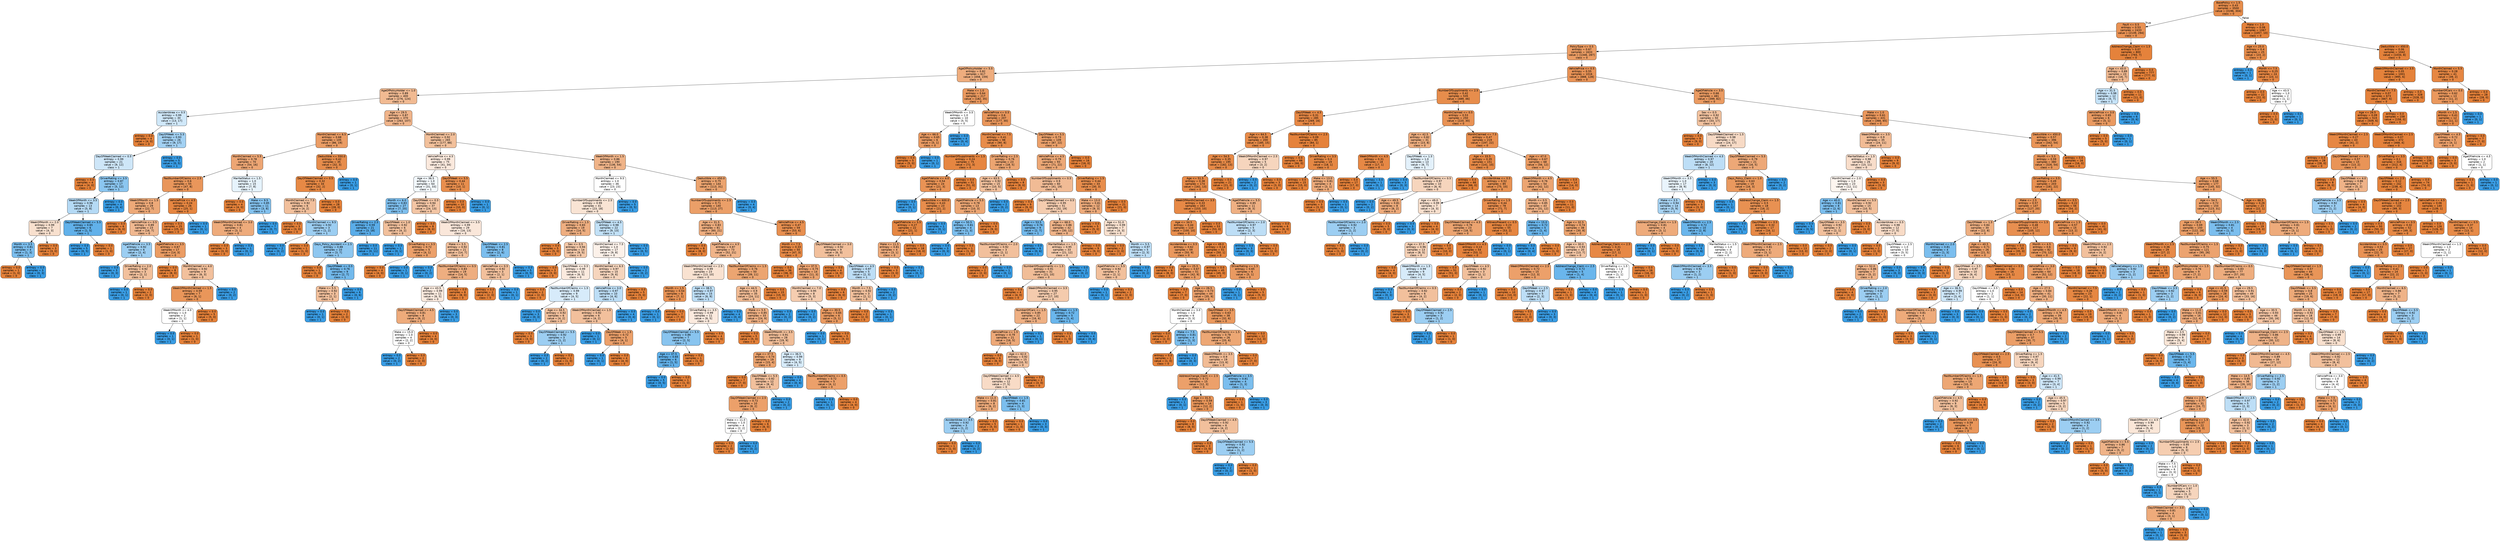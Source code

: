 digraph Tree {
node [shape=box, style="filled, rounded", color="black", fontname=helvetica] ;
edge [fontname=helvetica] ;
0 [label="BasePolicy <= 1.5\nentropy = 0.43\nsamples = 3500\nvalue = [3196, 304]\nclass = 0", fillcolor="#e78d4c"] ;
1 [label="Fault <= 0.5\nentropy = 0.53\nsamples = 2433\nvalue = [2139, 294]\nclass = 0", fillcolor="#e99254"] ;
0 -> 1 [labeldistance=2.5, labelangle=45, headlabel="True"] ;
2 [label="PolicyType <= 0.5\nentropy = 0.67\nsamples = 1633\nvalue = [1346, 287]\nclass = 0", fillcolor="#eb9c63"] ;
1 -> 2 ;
3 [label="AgeOfPolicyHolder <= 5.5\nentropy = 0.82\nsamples = 617\nvalue = [458, 159]\nclass = 0", fillcolor="#eead7e"] ;
2 -> 3 ;
4 [label="AgeOfPolicyHolder <= 1.0\nentropy = 0.89\nsamples = 400\nvalue = [276, 124]\nclass = 0", fillcolor="#f1ba92"] ;
3 -> 4 ;
5 [label="AccidentArea <= 0.5\nentropy = 0.99\nsamples = 30\nvalue = [13, 17]\nclass = 1", fillcolor="#d0e8f9"] ;
4 -> 5 ;
6 [label="entropy = 0.0\nsamples = 4\nvalue = [4, 0]\nclass = 0", fillcolor="#e58139"] ;
5 -> 6 ;
7 [label="DayOfWeek <= 5.5\nentropy = 0.93\nsamples = 26\nvalue = [9, 17]\nclass = 1", fillcolor="#a2d1f3"] ;
5 -> 7 ;
8 [label="DayOfWeekClaimed <= 0.5\nentropy = 0.99\nsamples = 21\nvalue = [9, 12]\nclass = 1", fillcolor="#cee6f8"] ;
7 -> 8 ;
9 [label="entropy = 0.0\nsamples = 4\nvalue = [4, 0]\nclass = 0", fillcolor="#e58139"] ;
8 -> 9 ;
10 [label="DriverRating <= 3.5\nentropy = 0.87\nsamples = 17\nvalue = [5, 12]\nclass = 1", fillcolor="#8bc6f0"] ;
8 -> 10 ;
11 [label="WeekOfMonth <= 3.5\nentropy = 0.96\nsamples = 13\nvalue = [5, 8]\nclass = 1", fillcolor="#b5daf5"] ;
10 -> 11 ;
12 [label="WeekOfMonth <= 2.0\nentropy = 0.99\nsamples = 7\nvalue = [4, 3]\nclass = 0", fillcolor="#f8e0ce"] ;
11 -> 12 ;
13 [label="Month <= 3.5\nentropy = 0.81\nsamples = 4\nvalue = [1, 3]\nclass = 1", fillcolor="#7bbeee"] ;
12 -> 13 ;
14 [label="entropy = 0.0\nsamples = 1\nvalue = [1, 0]\nclass = 0", fillcolor="#e58139"] ;
13 -> 14 ;
15 [label="entropy = 0.0\nsamples = 3\nvalue = [0, 3]\nclass = 1", fillcolor="#399de5"] ;
13 -> 15 ;
16 [label="entropy = 0.0\nsamples = 3\nvalue = [3, 0]\nclass = 0", fillcolor="#e58139"] ;
12 -> 16 ;
17 [label="DayOfWeekClaimed <= 5.5\nentropy = 0.65\nsamples = 6\nvalue = [1, 5]\nclass = 1", fillcolor="#61b1ea"] ;
11 -> 17 ;
18 [label="entropy = 0.0\nsamples = 5\nvalue = [0, 5]\nclass = 1", fillcolor="#399de5"] ;
17 -> 18 ;
19 [label="entropy = 0.0\nsamples = 1\nvalue = [1, 0]\nclass = 0", fillcolor="#e58139"] ;
17 -> 19 ;
20 [label="entropy = 0.0\nsamples = 4\nvalue = [0, 4]\nclass = 1", fillcolor="#399de5"] ;
10 -> 20 ;
21 [label="entropy = 0.0\nsamples = 5\nvalue = [0, 5]\nclass = 1", fillcolor="#399de5"] ;
7 -> 21 ;
22 [label="Age <= 29.5\nentropy = 0.87\nsamples = 370\nvalue = [263, 107]\nclass = 0", fillcolor="#f0b48a"] ;
4 -> 22 ;
23 [label="MonthClaimed <= 6.5\nentropy = 0.68\nsamples = 105\nvalue = [86, 19]\nclass = 0", fillcolor="#eb9d65"] ;
22 -> 23 ;
24 [label="MonthClaimed <= 5.5\nentropy = 0.78\nsamples = 70\nvalue = [54, 16]\nclass = 0", fillcolor="#eda674"] ;
23 -> 24 ;
25 [label="PastNumberOfClaims <= 2.5\nentropy = 0.6\nsamples = 55\nvalue = [47, 8]\nclass = 0", fillcolor="#e9965b"] ;
24 -> 25 ;
26 [label="WeekOfMonth <= 1.5\nentropy = 0.8\nsamples = 29\nvalue = [22, 7]\nclass = 0", fillcolor="#eda978"] ;
25 -> 26 ;
27 [label="entropy = 0.0\nsamples = 6\nvalue = [6, 0]\nclass = 0", fillcolor="#e58139"] ;
26 -> 27 ;
28 [label="VehiclePrice <= 0.5\nentropy = 0.89\nsamples = 23\nvalue = [16, 7]\nclass = 0", fillcolor="#f0b890"] ;
26 -> 28 ;
29 [label="AgeOfVehicle <= 3.5\nentropy = 0.92\nsamples = 6\nvalue = [2, 4]\nclass = 1", fillcolor="#9ccef2"] ;
28 -> 29 ;
30 [label="entropy = 0.0\nsamples = 3\nvalue = [0, 3]\nclass = 1", fillcolor="#399de5"] ;
29 -> 30 ;
31 [label="DriverRating <= 2.0\nentropy = 0.92\nsamples = 3\nvalue = [2, 1]\nclass = 0", fillcolor="#f2c09c"] ;
29 -> 31 ;
32 [label="entropy = 0.0\nsamples = 1\nvalue = [0, 1]\nclass = 1", fillcolor="#399de5"] ;
31 -> 32 ;
33 [label="entropy = 0.0\nsamples = 2\nvalue = [2, 0]\nclass = 0", fillcolor="#e58139"] ;
31 -> 33 ;
34 [label="AgeOfVehicle <= 3.5\nentropy = 0.67\nsamples = 17\nvalue = [14, 3]\nclass = 0", fillcolor="#eb9c63"] ;
28 -> 34 ;
35 [label="entropy = 0.0\nsamples = 8\nvalue = [8, 0]\nclass = 0", fillcolor="#e58139"] ;
34 -> 35 ;
36 [label="MonthClaimed <= 4.0\nentropy = 0.92\nsamples = 9\nvalue = [6, 3]\nclass = 0", fillcolor="#f2c09c"] ;
34 -> 36 ;
37 [label="WeekOfMonthClaimed <= 1.5\nentropy = 0.59\nsamples = 7\nvalue = [6, 1]\nclass = 0", fillcolor="#e9965a"] ;
36 -> 37 ;
38 [label="WeekOfMonth <= 4.0\nentropy = 1.0\nsamples = 2\nvalue = [1, 1]\nclass = 0", fillcolor="#ffffff"] ;
37 -> 38 ;
39 [label="entropy = 0.0\nsamples = 1\nvalue = [0, 1]\nclass = 1", fillcolor="#399de5"] ;
38 -> 39 ;
40 [label="entropy = 0.0\nsamples = 1\nvalue = [1, 0]\nclass = 0", fillcolor="#e58139"] ;
38 -> 40 ;
41 [label="entropy = 0.0\nsamples = 5\nvalue = [5, 0]\nclass = 0", fillcolor="#e58139"] ;
37 -> 41 ;
42 [label="entropy = 0.0\nsamples = 2\nvalue = [0, 2]\nclass = 1", fillcolor="#399de5"] ;
36 -> 42 ;
43 [label="VehiclePrice <= 4.5\nentropy = 0.24\nsamples = 26\nvalue = [25, 1]\nclass = 0", fillcolor="#e68641"] ;
25 -> 43 ;
44 [label="entropy = 0.0\nsamples = 25\nvalue = [25, 0]\nclass = 0", fillcolor="#e58139"] ;
43 -> 44 ;
45 [label="entropy = 0.0\nsamples = 1\nvalue = [0, 1]\nclass = 1", fillcolor="#399de5"] ;
43 -> 45 ;
46 [label="MaritalStatus <= 1.5\nentropy = 1.0\nsamples = 15\nvalue = [7, 8]\nclass = 1", fillcolor="#e6f3fc"] ;
24 -> 46 ;
47 [label="entropy = 0.0\nsamples = 4\nvalue = [4, 0]\nclass = 0", fillcolor="#e58139"] ;
46 -> 47 ;
48 [label="Make <= 9.5\nentropy = 0.85\nsamples = 11\nvalue = [3, 8]\nclass = 1", fillcolor="#83c2ef"] ;
46 -> 48 ;
49 [label="WeekOfMonthClaimed <= 3.0\nentropy = 0.81\nsamples = 4\nvalue = [3, 1]\nclass = 0", fillcolor="#eeab7b"] ;
48 -> 49 ;
50 [label="entropy = 0.0\nsamples = 3\nvalue = [3, 0]\nclass = 0", fillcolor="#e58139"] ;
49 -> 50 ;
51 [label="entropy = 0.0\nsamples = 1\nvalue = [0, 1]\nclass = 1", fillcolor="#399de5"] ;
49 -> 51 ;
52 [label="entropy = 0.0\nsamples = 7\nvalue = [0, 7]\nclass = 1", fillcolor="#399de5"] ;
48 -> 52 ;
53 [label="Deductible <= 550.0\nentropy = 0.42\nsamples = 35\nvalue = [32, 3]\nclass = 0", fillcolor="#e78d4c"] ;
23 -> 53 ;
54 [label="DayOfWeekClaimed <= 0.5\nentropy = 0.32\nsamples = 34\nvalue = [32, 2]\nclass = 0", fillcolor="#e78945"] ;
53 -> 54 ;
55 [label="MonthClaimed <= 7.5\nentropy = 0.92\nsamples = 6\nvalue = [4, 2]\nclass = 0", fillcolor="#f2c09c"] ;
54 -> 55 ;
56 [label="entropy = 0.0\nsamples = 3\nvalue = [3, 0]\nclass = 0", fillcolor="#e58139"] ;
55 -> 56 ;
57 [label="MonthClaimed <= 9.5\nentropy = 0.92\nsamples = 3\nvalue = [1, 2]\nclass = 1", fillcolor="#9ccef2"] ;
55 -> 57 ;
58 [label="entropy = 0.0\nsamples = 2\nvalue = [0, 2]\nclass = 1", fillcolor="#399de5"] ;
57 -> 58 ;
59 [label="entropy = 0.0\nsamples = 1\nvalue = [1, 0]\nclass = 0", fillcolor="#e58139"] ;
57 -> 59 ;
60 [label="entropy = 0.0\nsamples = 28\nvalue = [28, 0]\nclass = 0", fillcolor="#e58139"] ;
54 -> 60 ;
61 [label="entropy = 0.0\nsamples = 1\nvalue = [0, 1]\nclass = 1", fillcolor="#399de5"] ;
53 -> 61 ;
62 [label="MonthClaimed <= 2.0\nentropy = 0.92\nsamples = 265\nvalue = [177, 88]\nclass = 0", fillcolor="#f2c09b"] ;
22 -> 62 ;
63 [label="VehiclePrice <= 4.5\nentropy = 0.99\nsamples = 75\nvalue = [41, 34]\nclass = 0", fillcolor="#fbe9dd"] ;
62 -> 63 ;
64 [label="Age <= 36.5\nentropy = 1.0\nsamples = 64\nvalue = [31, 33]\nclass = 1", fillcolor="#f3f9fd"] ;
63 -> 64 ;
65 [label="Month <= 6.0\nentropy = 0.83\nsamples = 27\nvalue = [7, 20]\nclass = 1", fillcolor="#7ebfee"] ;
64 -> 65 ;
66 [label="DriverRating <= 2.5\nentropy = 0.59\nsamples = 21\nvalue = [3, 18]\nclass = 1", fillcolor="#5aade9"] ;
65 -> 66 ;
67 [label="Days_Policy_Accident <= 2.5\nentropy = 0.88\nsamples = 10\nvalue = [3, 7]\nclass = 1", fillcolor="#8ec7f0"] ;
66 -> 67 ;
68 [label="entropy = 0.0\nsamples = 1\nvalue = [1, 0]\nclass = 0", fillcolor="#e58139"] ;
67 -> 68 ;
69 [label="DayOfWeek <= 0.5\nentropy = 0.76\nsamples = 9\nvalue = [2, 7]\nclass = 1", fillcolor="#72b9ec"] ;
67 -> 69 ;
70 [label="Make <= 5.5\nentropy = 0.92\nsamples = 3\nvalue = [2, 1]\nclass = 0", fillcolor="#f2c09c"] ;
69 -> 70 ;
71 [label="entropy = 0.0\nsamples = 1\nvalue = [0, 1]\nclass = 1", fillcolor="#399de5"] ;
70 -> 71 ;
72 [label="entropy = 0.0\nsamples = 2\nvalue = [2, 0]\nclass = 0", fillcolor="#e58139"] ;
70 -> 72 ;
73 [label="entropy = 0.0\nsamples = 6\nvalue = [0, 6]\nclass = 1", fillcolor="#399de5"] ;
69 -> 73 ;
74 [label="entropy = 0.0\nsamples = 11\nvalue = [0, 11]\nclass = 1", fillcolor="#399de5"] ;
66 -> 74 ;
75 [label="DayOfWeek <= 1.0\nentropy = 0.92\nsamples = 6\nvalue = [4, 2]\nclass = 0", fillcolor="#f2c09c"] ;
65 -> 75 ;
76 [label="entropy = 0.0\nsamples = 1\nvalue = [0, 1]\nclass = 1", fillcolor="#399de5"] ;
75 -> 76 ;
77 [label="DriverRating <= 3.5\nentropy = 0.72\nsamples = 5\nvalue = [4, 1]\nclass = 0", fillcolor="#eca06a"] ;
75 -> 77 ;
78 [label="entropy = 0.0\nsamples = 4\nvalue = [4, 0]\nclass = 0", fillcolor="#e58139"] ;
77 -> 78 ;
79 [label="entropy = 0.0\nsamples = 1\nvalue = [0, 1]\nclass = 1", fillcolor="#399de5"] ;
77 -> 79 ;
80 [label="DayOfWeek <= 0.5\nentropy = 0.94\nsamples = 37\nvalue = [24, 13]\nclass = 0", fillcolor="#f3c5a4"] ;
64 -> 80 ;
81 [label="entropy = 0.0\nsamples = 8\nvalue = [8, 0]\nclass = 0", fillcolor="#e58139"] ;
80 -> 81 ;
82 [label="WeekOfMonthClaimed <= 3.5\nentropy = 0.99\nsamples = 29\nvalue = [16, 13]\nclass = 0", fillcolor="#fae7da"] ;
80 -> 82 ;
83 [label="Make <= 5.5\nentropy = 0.92\nsamples = 21\nvalue = [14, 7]\nclass = 0", fillcolor="#f2c09c"] ;
82 -> 83 ;
84 [label="entropy = 0.0\nsamples = 2\nvalue = [0, 2]\nclass = 1", fillcolor="#399de5"] ;
83 -> 84 ;
85 [label="PastNumberOfClaims <= 0.5\nentropy = 0.83\nsamples = 19\nvalue = [14, 5]\nclass = 0", fillcolor="#eeae80"] ;
83 -> 85 ;
86 [label="Age <= 43.5\nentropy = 0.99\nsamples = 11\nvalue = [6, 5]\nclass = 0", fillcolor="#fbeade"] ;
85 -> 86 ;
87 [label="DayOfWeekClaimed <= 4.5\nentropy = 0.81\nsamples = 8\nvalue = [6, 2]\nclass = 0", fillcolor="#eeab7b"] ;
86 -> 87 ;
88 [label="Make <= 15.0\nentropy = 1.0\nsamples = 4\nvalue = [2, 2]\nclass = 0", fillcolor="#ffffff"] ;
87 -> 88 ;
89 [label="entropy = 0.0\nsamples = 2\nvalue = [0, 2]\nclass = 1", fillcolor="#399de5"] ;
88 -> 89 ;
90 [label="entropy = 0.0\nsamples = 2\nvalue = [2, 0]\nclass = 0", fillcolor="#e58139"] ;
88 -> 90 ;
91 [label="entropy = 0.0\nsamples = 4\nvalue = [4, 0]\nclass = 0", fillcolor="#e58139"] ;
87 -> 91 ;
92 [label="entropy = 0.0\nsamples = 3\nvalue = [0, 3]\nclass = 1", fillcolor="#399de5"] ;
86 -> 92 ;
93 [label="entropy = 0.0\nsamples = 8\nvalue = [8, 0]\nclass = 0", fillcolor="#e58139"] ;
85 -> 93 ;
94 [label="DayOfWeek <= 2.5\nentropy = 0.81\nsamples = 8\nvalue = [2, 6]\nclass = 1", fillcolor="#7bbeee"] ;
82 -> 94 ;
95 [label="VehiclePrice <= 0.5\nentropy = 0.92\nsamples = 3\nvalue = [2, 1]\nclass = 0", fillcolor="#f2c09c"] ;
94 -> 95 ;
96 [label="entropy = 0.0\nsamples = 2\nvalue = [2, 0]\nclass = 0", fillcolor="#e58139"] ;
95 -> 96 ;
97 [label="entropy = 0.0\nsamples = 1\nvalue = [0, 1]\nclass = 1", fillcolor="#399de5"] ;
95 -> 97 ;
98 [label="entropy = 0.0\nsamples = 5\nvalue = [0, 5]\nclass = 1", fillcolor="#399de5"] ;
94 -> 98 ;
99 [label="DayOfWeek <= 5.5\nentropy = 0.44\nsamples = 11\nvalue = [10, 1]\nclass = 0", fillcolor="#e88e4d"] ;
63 -> 99 ;
100 [label="entropy = 0.0\nsamples = 10\nvalue = [10, 0]\nclass = 0", fillcolor="#e58139"] ;
99 -> 100 ;
101 [label="entropy = 0.0\nsamples = 1\nvalue = [0, 1]\nclass = 1", fillcolor="#399de5"] ;
99 -> 101 ;
102 [label="WeekOfMonth <= 1.5\nentropy = 0.86\nsamples = 190\nvalue = [136, 54]\nclass = 0", fillcolor="#efb388"] ;
62 -> 102 ;
103 [label="MonthClaimed <= 9.5\nentropy = 1.0\nsamples = 46\nvalue = [23, 23]\nclass = 0", fillcolor="#ffffff"] ;
102 -> 103 ;
104 [label="NumberOfSuppliments <= 2.5\nentropy = 0.99\nsamples = 41\nvalue = [23, 18]\nclass = 0", fillcolor="#f9e4d4"] ;
103 -> 104 ;
105 [label="DriverRating <= 1.5\nentropy = 0.83\nsamples = 19\nvalue = [14, 5]\nclass = 0", fillcolor="#eeae80"] ;
104 -> 105 ;
106 [label="entropy = 0.0\nsamples = 5\nvalue = [5, 0]\nclass = 0", fillcolor="#e58139"] ;
105 -> 106 ;
107 [label="Sex <= 0.5\nentropy = 0.94\nsamples = 14\nvalue = [9, 5]\nclass = 0", fillcolor="#f3c7a7"] ;
105 -> 107 ;
108 [label="entropy = 0.0\nsamples = 3\nvalue = [3, 0]\nclass = 0", fillcolor="#e58139"] ;
107 -> 108 ;
109 [label="DayOfWeek <= 0.5\nentropy = 0.99\nsamples = 11\nvalue = [6, 5]\nclass = 0", fillcolor="#fbeade"] ;
107 -> 109 ;
110 [label="entropy = 0.0\nsamples = 2\nvalue = [2, 0]\nclass = 0", fillcolor="#e58139"] ;
109 -> 110 ;
111 [label="PastNumberOfClaims <= 1.5\nentropy = 0.99\nsamples = 9\nvalue = [4, 5]\nclass = 1", fillcolor="#d7ebfa"] ;
109 -> 111 ;
112 [label="entropy = 0.0\nsamples = 3\nvalue = [0, 3]\nclass = 1", fillcolor="#399de5"] ;
111 -> 112 ;
113 [label="Age <= 34.5\nentropy = 0.92\nsamples = 6\nvalue = [4, 2]\nclass = 0", fillcolor="#f2c09c"] ;
111 -> 113 ;
114 [label="entropy = 0.0\nsamples = 3\nvalue = [3, 0]\nclass = 0", fillcolor="#e58139"] ;
113 -> 114 ;
115 [label="DayOfWeekClaimed <= 5.5\nentropy = 0.92\nsamples = 3\nvalue = [1, 2]\nclass = 1", fillcolor="#9ccef2"] ;
113 -> 115 ;
116 [label="entropy = 0.0\nsamples = 2\nvalue = [0, 2]\nclass = 1", fillcolor="#399de5"] ;
115 -> 116 ;
117 [label="entropy = 0.0\nsamples = 1\nvalue = [1, 0]\nclass = 0", fillcolor="#e58139"] ;
115 -> 117 ;
118 [label="DayOfWeek <= 4.5\nentropy = 0.98\nsamples = 22\nvalue = [9, 13]\nclass = 1", fillcolor="#c2e1f7"] ;
104 -> 118 ;
119 [label="MonthClaimed <= 7.5\nentropy = 1.0\nsamples = 17\nvalue = [9, 8]\nclass = 0", fillcolor="#fcf1e9"] ;
118 -> 119 ;
120 [label="MonthClaimed <= 6.5\nentropy = 0.97\nsamples = 15\nvalue = [9, 6]\nclass = 0", fillcolor="#f6d5bd"] ;
119 -> 120 ;
121 [label="VehiclePrice <= 3.0\nentropy = 0.97\nsamples = 10\nvalue = [4, 6]\nclass = 1", fillcolor="#bddef6"] ;
120 -> 121 ;
122 [label="WeekOfMonthClaimed <= 1.5\nentropy = 0.92\nsamples = 6\nvalue = [4, 2]\nclass = 0", fillcolor="#f2c09c"] ;
121 -> 122 ;
123 [label="entropy = 0.0\nsamples = 1\nvalue = [0, 1]\nclass = 1", fillcolor="#399de5"] ;
122 -> 123 ;
124 [label="DayOfWeek <= 1.5\nentropy = 0.72\nsamples = 5\nvalue = [4, 1]\nclass = 0", fillcolor="#eca06a"] ;
122 -> 124 ;
125 [label="entropy = 0.0\nsamples = 1\nvalue = [0, 1]\nclass = 1", fillcolor="#399de5"] ;
124 -> 125 ;
126 [label="entropy = 0.0\nsamples = 4\nvalue = [4, 0]\nclass = 0", fillcolor="#e58139"] ;
124 -> 126 ;
127 [label="entropy = 0.0\nsamples = 4\nvalue = [0, 4]\nclass = 1", fillcolor="#399de5"] ;
121 -> 127 ;
128 [label="entropy = 0.0\nsamples = 5\nvalue = [5, 0]\nclass = 0", fillcolor="#e58139"] ;
120 -> 128 ;
129 [label="entropy = 0.0\nsamples = 2\nvalue = [0, 2]\nclass = 1", fillcolor="#399de5"] ;
119 -> 129 ;
130 [label="entropy = 0.0\nsamples = 5\nvalue = [0, 5]\nclass = 1", fillcolor="#399de5"] ;
118 -> 130 ;
131 [label="entropy = 0.0\nsamples = 5\nvalue = [0, 5]\nclass = 1", fillcolor="#399de5"] ;
103 -> 131 ;
132 [label="Deductible <= 450.0\nentropy = 0.75\nsamples = 144\nvalue = [113, 31]\nclass = 0", fillcolor="#eca46f"] ;
102 -> 132 ;
133 [label="NumberOfSuppliments <= 2.5\nentropy = 0.71\nsamples = 140\nvalue = [113, 27]\nclass = 0", fillcolor="#eb9f68"] ;
132 -> 133 ;
134 [label="Age <= 31.5\nentropy = 0.83\nsamples = 81\nvalue = [60, 21]\nclass = 0", fillcolor="#eead7e"] ;
133 -> 134 ;
135 [label="entropy = 0.0\nsamples = 8\nvalue = [8, 0]\nclass = 0", fillcolor="#e58139"] ;
134 -> 135 ;
136 [label="AgeOfVehicle <= 4.5\nentropy = 0.87\nsamples = 73\nvalue = [52, 21]\nclass = 0", fillcolor="#f0b489"] ;
134 -> 136 ;
137 [label="WeekOfMonthClaimed <= 2.5\nentropy = 0.99\nsamples = 23\nvalue = [13, 10]\nclass = 0", fillcolor="#f9e2d1"] ;
136 -> 137 ;
138 [label="Month <= 1.5\nentropy = 0.54\nsamples = 8\nvalue = [7, 1]\nclass = 0", fillcolor="#e99355"] ;
137 -> 138 ;
139 [label="entropy = 0.0\nsamples = 1\nvalue = [0, 1]\nclass = 1", fillcolor="#399de5"] ;
138 -> 139 ;
140 [label="entropy = 0.0\nsamples = 7\nvalue = [7, 0]\nclass = 0", fillcolor="#e58139"] ;
138 -> 140 ;
141 [label="Age <= 38.5\nentropy = 0.97\nsamples = 15\nvalue = [6, 9]\nclass = 1", fillcolor="#bddef6"] ;
137 -> 141 ;
142 [label="DriverRating <= 3.5\nentropy = 0.99\nsamples = 11\nvalue = [6, 5]\nclass = 0", fillcolor="#fbeade"] ;
141 -> 142 ;
143 [label="DayOfWeekClaimed <= 5.5\nentropy = 0.86\nsamples = 7\nvalue = [2, 5]\nclass = 1", fillcolor="#88c4ef"] ;
142 -> 143 ;
144 [label="Age <= 37.5\nentropy = 0.65\nsamples = 6\nvalue = [1, 5]\nclass = 1", fillcolor="#61b1ea"] ;
143 -> 144 ;
145 [label="entropy = 0.0\nsamples = 5\nvalue = [0, 5]\nclass = 1", fillcolor="#399de5"] ;
144 -> 145 ;
146 [label="entropy = 0.0\nsamples = 1\nvalue = [1, 0]\nclass = 0", fillcolor="#e58139"] ;
144 -> 146 ;
147 [label="entropy = 0.0\nsamples = 1\nvalue = [1, 0]\nclass = 0", fillcolor="#e58139"] ;
143 -> 147 ;
148 [label="entropy = 0.0\nsamples = 4\nvalue = [4, 0]\nclass = 0", fillcolor="#e58139"] ;
142 -> 148 ;
149 [label="entropy = 0.0\nsamples = 4\nvalue = [0, 4]\nclass = 1", fillcolor="#399de5"] ;
141 -> 149 ;
150 [label="PastNumberOfClaims <= 1.5\nentropy = 0.76\nsamples = 50\nvalue = [39, 11]\nclass = 0", fillcolor="#eca571"] ;
136 -> 150 ;
151 [label="Age <= 44.5\nentropy = 0.9\nsamples = 35\nvalue = [24, 11]\nclass = 0", fillcolor="#f1bb94"] ;
150 -> 151 ;
152 [label="Make <= 5.5\nentropy = 0.85\nsamples = 33\nvalue = [24, 9]\nclass = 0", fillcolor="#efb083"] ;
151 -> 152 ;
153 [label="entropy = 0.0\nsamples = 5\nvalue = [5, 0]\nclass = 0", fillcolor="#e58139"] ;
152 -> 153 ;
154 [label="WeekOfMonth <= 3.5\nentropy = 0.91\nsamples = 28\nvalue = [19, 9]\nclass = 0", fillcolor="#f1bd97"] ;
152 -> 154 ;
155 [label="Age <= 37.5\nentropy = 0.74\nsamples = 19\nvalue = [15, 4]\nclass = 0", fillcolor="#eca36e"] ;
154 -> 155 ;
156 [label="entropy = 0.0\nsamples = 7\nvalue = [7, 0]\nclass = 0", fillcolor="#e58139"] ;
155 -> 156 ;
157 [label="DayOfWeek <= 5.5\nentropy = 0.92\nsamples = 12\nvalue = [8, 4]\nclass = 0", fillcolor="#f2c09c"] ;
155 -> 157 ;
158 [label="DayOfWeekClaimed <= 2.5\nentropy = 0.72\nsamples = 10\nvalue = [8, 2]\nclass = 0", fillcolor="#eca06a"] ;
157 -> 158 ;
159 [label="Make <= 11.0\nentropy = 1.0\nsamples = 4\nvalue = [2, 2]\nclass = 0", fillcolor="#ffffff"] ;
158 -> 159 ;
160 [label="entropy = 0.0\nsamples = 2\nvalue = [2, 0]\nclass = 0", fillcolor="#e58139"] ;
159 -> 160 ;
161 [label="entropy = 0.0\nsamples = 2\nvalue = [0, 2]\nclass = 1", fillcolor="#399de5"] ;
159 -> 161 ;
162 [label="entropy = 0.0\nsamples = 6\nvalue = [6, 0]\nclass = 0", fillcolor="#e58139"] ;
158 -> 162 ;
163 [label="entropy = 0.0\nsamples = 2\nvalue = [0, 2]\nclass = 1", fillcolor="#399de5"] ;
157 -> 163 ;
164 [label="Age <= 36.5\nentropy = 0.99\nsamples = 9\nvalue = [4, 5]\nclass = 1", fillcolor="#d7ebfa"] ;
154 -> 164 ;
165 [label="entropy = 0.0\nsamples = 4\nvalue = [0, 4]\nclass = 1", fillcolor="#399de5"] ;
164 -> 165 ;
166 [label="PastNumberOfClaims <= 0.5\nentropy = 0.72\nsamples = 5\nvalue = [4, 1]\nclass = 0", fillcolor="#eca06a"] ;
164 -> 166 ;
167 [label="entropy = 0.0\nsamples = 1\nvalue = [0, 1]\nclass = 1", fillcolor="#399de5"] ;
166 -> 167 ;
168 [label="entropy = 0.0\nsamples = 4\nvalue = [4, 0]\nclass = 0", fillcolor="#e58139"] ;
166 -> 168 ;
169 [label="entropy = 0.0\nsamples = 2\nvalue = [0, 2]\nclass = 1", fillcolor="#399de5"] ;
151 -> 169 ;
170 [label="entropy = 0.0\nsamples = 15\nvalue = [15, 0]\nclass = 0", fillcolor="#e58139"] ;
150 -> 170 ;
171 [label="VehiclePrice <= 4.5\nentropy = 0.47\nsamples = 59\nvalue = [53, 6]\nclass = 0", fillcolor="#e88f4f"] ;
133 -> 171 ;
172 [label="Month <= 7.5\nentropy = 0.33\nsamples = 50\nvalue = [47, 3]\nclass = 0", fillcolor="#e78946"] ;
171 -> 172 ;
173 [label="entropy = 0.0\nsamples = 36\nvalue = [36, 0]\nclass = 0", fillcolor="#e58139"] ;
172 -> 173 ;
174 [label="Age <= 37.5\nentropy = 0.75\nsamples = 14\nvalue = [11, 3]\nclass = 0", fillcolor="#eca36f"] ;
172 -> 174 ;
175 [label="MonthClaimed <= 7.0\nentropy = 0.95\nsamples = 8\nvalue = [5, 3]\nclass = 0", fillcolor="#f5cdb0"] ;
174 -> 175 ;
176 [label="entropy = 0.0\nsamples = 2\nvalue = [0, 2]\nclass = 1", fillcolor="#399de5"] ;
175 -> 176 ;
177 [label="Age <= 30.5\nentropy = 0.65\nsamples = 6\nvalue = [5, 1]\nclass = 0", fillcolor="#ea9a61"] ;
175 -> 177 ;
178 [label="entropy = 0.0\nsamples = 1\nvalue = [0, 1]\nclass = 1", fillcolor="#399de5"] ;
177 -> 178 ;
179 [label="entropy = 0.0\nsamples = 5\nvalue = [5, 0]\nclass = 0", fillcolor="#e58139"] ;
177 -> 179 ;
180 [label="entropy = 0.0\nsamples = 6\nvalue = [6, 0]\nclass = 0", fillcolor="#e58139"] ;
174 -> 180 ;
181 [label="DayOfWeekClaimed <= 3.0\nentropy = 0.92\nsamples = 9\nvalue = [6, 3]\nclass = 0", fillcolor="#f2c09c"] ;
171 -> 181 ;
182 [label="entropy = 0.0\nsamples = 4\nvalue = [4, 0]\nclass = 0", fillcolor="#e58139"] ;
181 -> 182 ;
183 [label="DayOfWeek <= 4.5\nentropy = 0.97\nsamples = 5\nvalue = [2, 3]\nclass = 1", fillcolor="#bddef6"] ;
181 -> 183 ;
184 [label="Month <= 7.5\nentropy = 0.92\nsamples = 3\nvalue = [2, 1]\nclass = 0", fillcolor="#f2c09c"] ;
183 -> 184 ;
185 [label="entropy = 0.0\nsamples = 2\nvalue = [2, 0]\nclass = 0", fillcolor="#e58139"] ;
184 -> 185 ;
186 [label="entropy = 0.0\nsamples = 1\nvalue = [0, 1]\nclass = 1", fillcolor="#399de5"] ;
184 -> 186 ;
187 [label="entropy = 0.0\nsamples = 2\nvalue = [0, 2]\nclass = 1", fillcolor="#399de5"] ;
183 -> 187 ;
188 [label="entropy = 0.0\nsamples = 4\nvalue = [0, 4]\nclass = 1", fillcolor="#399de5"] ;
132 -> 188 ;
189 [label="Make <= 1.0\nentropy = 0.64\nsamples = 217\nvalue = [182, 35]\nclass = 0", fillcolor="#ea995f"] ;
3 -> 189 ;
190 [label="WeekOfMonth <= 3.5\nentropy = 1.0\nsamples = 10\nvalue = [5, 5]\nclass = 0", fillcolor="#ffffff"] ;
189 -> 190 ;
191 [label="Age <= 66.0\nentropy = 0.65\nsamples = 6\nvalue = [5, 1]\nclass = 0", fillcolor="#ea9a61"] ;
190 -> 191 ;
192 [label="entropy = 0.0\nsamples = 5\nvalue = [5, 0]\nclass = 0", fillcolor="#e58139"] ;
191 -> 192 ;
193 [label="entropy = 0.0\nsamples = 1\nvalue = [0, 1]\nclass = 1", fillcolor="#399de5"] ;
191 -> 193 ;
194 [label="entropy = 0.0\nsamples = 4\nvalue = [0, 4]\nclass = 1", fillcolor="#399de5"] ;
190 -> 194 ;
195 [label="VehiclePrice <= 0.5\nentropy = 0.6\nsamples = 207\nvalue = [177, 30]\nclass = 0", fillcolor="#e9965b"] ;
189 -> 195 ;
196 [label="MonthClaimed <= 7.5\nentropy = 0.41\nsamples = 98\nvalue = [90, 8]\nclass = 0", fillcolor="#e78c4b"] ;
195 -> 196 ;
197 [label="NumberOfSuppliments <= 1.5\nentropy = 0.24\nsamples = 75\nvalue = [72, 3]\nclass = 0", fillcolor="#e68641"] ;
196 -> 197 ;
198 [label="AgeOfVehicle <= 4.0\nentropy = 0.54\nsamples = 24\nvalue = [21, 3]\nclass = 0", fillcolor="#e99355"] ;
197 -> 198 ;
199 [label="entropy = 0.0\nsamples = 1\nvalue = [0, 1]\nclass = 1", fillcolor="#399de5"] ;
198 -> 199 ;
200 [label="Deductible <= 600.0\nentropy = 0.43\nsamples = 23\nvalue = [21, 2]\nclass = 0", fillcolor="#e78d4c"] ;
198 -> 200 ;
201 [label="AgeOfVehicle <= 5.5\nentropy = 0.27\nsamples = 22\nvalue = [21, 1]\nclass = 0", fillcolor="#e68742"] ;
200 -> 201 ;
202 [label="Make <= 11.5\nentropy = 0.81\nsamples = 4\nvalue = [3, 1]\nclass = 0", fillcolor="#eeab7b"] ;
201 -> 202 ;
203 [label="entropy = 0.0\nsamples = 3\nvalue = [3, 0]\nclass = 0", fillcolor="#e58139"] ;
202 -> 203 ;
204 [label="entropy = 0.0\nsamples = 1\nvalue = [0, 1]\nclass = 1", fillcolor="#399de5"] ;
202 -> 204 ;
205 [label="entropy = 0.0\nsamples = 18\nvalue = [18, 0]\nclass = 0", fillcolor="#e58139"] ;
201 -> 205 ;
206 [label="entropy = 0.0\nsamples = 1\nvalue = [0, 1]\nclass = 1", fillcolor="#399de5"] ;
200 -> 206 ;
207 [label="entropy = 0.0\nsamples = 51\nvalue = [51, 0]\nclass = 0", fillcolor="#e58139"] ;
197 -> 207 ;
208 [label="DriverRating <= 2.5\nentropy = 0.76\nsamples = 23\nvalue = [18, 5]\nclass = 0", fillcolor="#eca470"] ;
196 -> 208 ;
209 [label="Age <= 63.5\nentropy = 0.92\nsamples = 15\nvalue = [10, 5]\nclass = 0", fillcolor="#f2c09c"] ;
208 -> 209 ;
210 [label="AgeOfVehicle <= 5.5\nentropy = 0.78\nsamples = 13\nvalue = [10, 3]\nclass = 0", fillcolor="#eda774"] ;
209 -> 210 ;
211 [label="Age <= 50.5\nentropy = 0.81\nsamples = 4\nvalue = [1, 3]\nclass = 1", fillcolor="#7bbeee"] ;
210 -> 211 ;
212 [label="entropy = 0.0\nsamples = 3\nvalue = [0, 3]\nclass = 1", fillcolor="#399de5"] ;
211 -> 212 ;
213 [label="entropy = 0.0\nsamples = 1\nvalue = [1, 0]\nclass = 0", fillcolor="#e58139"] ;
211 -> 213 ;
214 [label="entropy = 0.0\nsamples = 9\nvalue = [9, 0]\nclass = 0", fillcolor="#e58139"] ;
210 -> 214 ;
215 [label="entropy = 0.0\nsamples = 2\nvalue = [0, 2]\nclass = 1", fillcolor="#399de5"] ;
209 -> 215 ;
216 [label="entropy = 0.0\nsamples = 8\nvalue = [8, 0]\nclass = 0", fillcolor="#e58139"] ;
208 -> 216 ;
217 [label="DayOfWeek <= 5.5\nentropy = 0.73\nsamples = 109\nvalue = [87, 22]\nclass = 0", fillcolor="#eca16b"] ;
195 -> 217 ;
218 [label="VehiclePrice <= 4.5\nentropy = 0.79\nsamples = 93\nvalue = [71, 22]\nclass = 0", fillcolor="#eda876"] ;
217 -> 218 ;
219 [label="NumberOfSuppliments <= 0.5\nentropy = 0.9\nsamples = 60\nvalue = [41, 19]\nclass = 0", fillcolor="#f1bb95"] ;
218 -> 219 ;
220 [label="entropy = 0.0\nsamples = 9\nvalue = [9, 0]\nclass = 0", fillcolor="#e58139"] ;
219 -> 220 ;
221 [label="DayOfWeekClaimed <= 0.5\nentropy = 0.95\nsamples = 51\nvalue = [32, 19]\nclass = 0", fillcolor="#f4ccaf"] ;
219 -> 221 ;
222 [label="Age <= 53.5\nentropy = 0.76\nsamples = 9\nvalue = [2, 7]\nclass = 1", fillcolor="#72b9ec"] ;
221 -> 222 ;
223 [label="PastNumberOfClaims <= 2.0\nentropy = 0.92\nsamples = 3\nvalue = [2, 1]\nclass = 0", fillcolor="#f2c09c"] ;
222 -> 223 ;
224 [label="entropy = 0.0\nsamples = 2\nvalue = [2, 0]\nclass = 0", fillcolor="#e58139"] ;
223 -> 224 ;
225 [label="entropy = 0.0\nsamples = 1\nvalue = [0, 1]\nclass = 1", fillcolor="#399de5"] ;
223 -> 225 ;
226 [label="entropy = 0.0\nsamples = 6\nvalue = [0, 6]\nclass = 1", fillcolor="#399de5"] ;
222 -> 226 ;
227 [label="Age <= 68.0\nentropy = 0.86\nsamples = 42\nvalue = [30, 12]\nclass = 0", fillcolor="#efb388"] ;
221 -> 227 ;
228 [label="MaritalStatus <= 1.5\nentropy = 0.95\nsamples = 33\nvalue = [21, 12]\nclass = 0", fillcolor="#f4c9aa"] ;
227 -> 228 ;
229 [label="NumberOfSuppliments <= 1.5\nentropy = 0.91\nsamples = 31\nvalue = [21, 10]\nclass = 0", fillcolor="#f1bd97"] ;
228 -> 229 ;
230 [label="entropy = 0.0\nsamples = 4\nvalue = [4, 0]\nclass = 0", fillcolor="#e58139"] ;
229 -> 230 ;
231 [label="WeekOfMonthClaimed <= 3.5\nentropy = 0.95\nsamples = 27\nvalue = [17, 10]\nclass = 0", fillcolor="#f4cbad"] ;
229 -> 231 ;
232 [label="NumberOfCars <= 1.5\nentropy = 0.85\nsamples = 22\nvalue = [16, 6]\nclass = 0", fillcolor="#efb083"] ;
231 -> 232 ;
233 [label="VehiclePrice <= 1.5\nentropy = 0.79\nsamples = 21\nvalue = [16, 5]\nclass = 0", fillcolor="#eda877"] ;
232 -> 233 ;
234 [label="entropy = 0.0\nsamples = 6\nvalue = [6, 0]\nclass = 0", fillcolor="#e58139"] ;
233 -> 234 ;
235 [label="Age <= 62.0\nentropy = 0.92\nsamples = 15\nvalue = [10, 5]\nclass = 0", fillcolor="#f2c09c"] ;
233 -> 235 ;
236 [label="DayOfWeekClaimed <= 4.5\nentropy = 0.98\nsamples = 12\nvalue = [7, 5]\nclass = 0", fillcolor="#f8dbc6"] ;
235 -> 236 ;
237 [label="Make <= 11.0\nentropy = 0.81\nsamples = 8\nvalue = [6, 2]\nclass = 0", fillcolor="#eeab7b"] ;
236 -> 237 ;
238 [label="AccidentArea <= 0.5\nentropy = 0.92\nsamples = 3\nvalue = [1, 2]\nclass = 1", fillcolor="#9ccef2"] ;
237 -> 238 ;
239 [label="entropy = 0.0\nsamples = 1\nvalue = [1, 0]\nclass = 0", fillcolor="#e58139"] ;
238 -> 239 ;
240 [label="entropy = 0.0\nsamples = 2\nvalue = [0, 2]\nclass = 1", fillcolor="#399de5"] ;
238 -> 240 ;
241 [label="entropy = 0.0\nsamples = 5\nvalue = [5, 0]\nclass = 0", fillcolor="#e58139"] ;
237 -> 241 ;
242 [label="DayOfWeek <= 1.5\nentropy = 0.81\nsamples = 4\nvalue = [1, 3]\nclass = 1", fillcolor="#7bbeee"] ;
236 -> 242 ;
243 [label="entropy = 0.0\nsamples = 1\nvalue = [1, 0]\nclass = 0", fillcolor="#e58139"] ;
242 -> 243 ;
244 [label="entropy = 0.0\nsamples = 3\nvalue = [0, 3]\nclass = 1", fillcolor="#399de5"] ;
242 -> 244 ;
245 [label="entropy = 0.0\nsamples = 3\nvalue = [3, 0]\nclass = 0", fillcolor="#e58139"] ;
235 -> 245 ;
246 [label="entropy = 0.0\nsamples = 1\nvalue = [0, 1]\nclass = 1", fillcolor="#399de5"] ;
232 -> 246 ;
247 [label="DayOfWeek <= 1.5\nentropy = 0.72\nsamples = 5\nvalue = [1, 4]\nclass = 1", fillcolor="#6ab6ec"] ;
231 -> 247 ;
248 [label="entropy = 0.0\nsamples = 1\nvalue = [1, 0]\nclass = 0", fillcolor="#e58139"] ;
247 -> 248 ;
249 [label="entropy = 0.0\nsamples = 4\nvalue = [0, 4]\nclass = 1", fillcolor="#399de5"] ;
247 -> 249 ;
250 [label="entropy = 0.0\nsamples = 2\nvalue = [0, 2]\nclass = 1", fillcolor="#399de5"] ;
228 -> 250 ;
251 [label="entropy = 0.0\nsamples = 9\nvalue = [9, 0]\nclass = 0", fillcolor="#e58139"] ;
227 -> 251 ;
252 [label="DriverRating <= 1.5\nentropy = 0.44\nsamples = 33\nvalue = [30, 3]\nclass = 0", fillcolor="#e88e4d"] ;
218 -> 252 ;
253 [label="Make <= 13.0\nentropy = 0.81\nsamples = 12\nvalue = [9, 3]\nclass = 0", fillcolor="#eeab7b"] ;
252 -> 253 ;
254 [label="entropy = 0.0\nsamples = 5\nvalue = [5, 0]\nclass = 0", fillcolor="#e58139"] ;
253 -> 254 ;
255 [label="Age <= 51.0\nentropy = 0.99\nsamples = 7\nvalue = [4, 3]\nclass = 0", fillcolor="#f8e0ce"] ;
253 -> 255 ;
256 [label="entropy = 0.0\nsamples = 2\nvalue = [2, 0]\nclass = 0", fillcolor="#e58139"] ;
255 -> 256 ;
257 [label="Month <= 5.5\nentropy = 0.97\nsamples = 5\nvalue = [2, 3]\nclass = 1", fillcolor="#bddef6"] ;
255 -> 257 ;
258 [label="AgeOfVehicle <= 5.5\nentropy = 0.92\nsamples = 3\nvalue = [2, 1]\nclass = 0", fillcolor="#f2c09c"] ;
257 -> 258 ;
259 [label="entropy = 0.0\nsamples = 1\nvalue = [0, 1]\nclass = 1", fillcolor="#399de5"] ;
258 -> 259 ;
260 [label="entropy = 0.0\nsamples = 2\nvalue = [2, 0]\nclass = 0", fillcolor="#e58139"] ;
258 -> 260 ;
261 [label="entropy = 0.0\nsamples = 2\nvalue = [0, 2]\nclass = 1", fillcolor="#399de5"] ;
257 -> 261 ;
262 [label="entropy = 0.0\nsamples = 21\nvalue = [21, 0]\nclass = 0", fillcolor="#e58139"] ;
252 -> 262 ;
263 [label="entropy = 0.0\nsamples = 16\nvalue = [16, 0]\nclass = 0", fillcolor="#e58139"] ;
217 -> 263 ;
264 [label="VehiclePrice <= 0.5\nentropy = 0.55\nsamples = 1016\nvalue = [888, 128]\nclass = 0", fillcolor="#e99356"] ;
2 -> 264 ;
265 [label="NumberOfSuppliments <= 2.5\nentropy = 0.42\nsamples = 535\nvalue = [489, 46]\nclass = 0", fillcolor="#e78d4c"] ;
264 -> 265 ;
266 [label="DayOfWeek <= 4.5\nentropy = 0.31\nsamples = 285\nvalue = [269, 16]\nclass = 0", fillcolor="#e78845"] ;
265 -> 266 ;
267 [label="Age <= 64.5\nentropy = 0.38\nsamples = 200\nvalue = [185, 15]\nclass = 0", fillcolor="#e78b49"] ;
266 -> 267 ;
268 [label="Age <= 54.5\nentropy = 0.35\nsamples = 195\nvalue = [182, 13]\nclass = 0", fillcolor="#e78a47"] ;
267 -> 268 ;
269 [label="Age <= 51.5\nentropy = 0.38\nsamples = 174\nvalue = [161, 13]\nclass = 0", fillcolor="#e78b49"] ;
268 -> 269 ;
270 [label="WeekOfMonthClaimed <= 3.5\nentropy = 0.33\nsamples = 163\nvalue = [153, 10]\nclass = 0", fillcolor="#e78946"] ;
269 -> 270 ;
271 [label="Age <= 34.5\nentropy = 0.44\nsamples = 110\nvalue = [100, 10]\nclass = 0", fillcolor="#e88e4d"] ;
270 -> 271 ;
272 [label="AccidentArea <= 0.5\nentropy = 0.62\nsamples = 59\nvalue = [50, 9]\nclass = 0", fillcolor="#ea985d"] ;
271 -> 272 ;
273 [label="entropy = 0.0\nsamples = 8\nvalue = [8, 0]\nclass = 0", fillcolor="#e58139"] ;
272 -> 273 ;
274 [label="Age <= 25.5\nentropy = 0.67\nsamples = 51\nvalue = [42, 9]\nclass = 0", fillcolor="#eb9c63"] ;
272 -> 274 ;
275 [label="entropy = 0.0\nsamples = 7\nvalue = [7, 0]\nclass = 0", fillcolor="#e58139"] ;
274 -> 275 ;
276 [label="Age <= 26.5\nentropy = 0.73\nsamples = 44\nvalue = [35, 9]\nclass = 0", fillcolor="#eca16c"] ;
274 -> 276 ;
277 [label="MonthClaimed <= 3.0\nentropy = 1.0\nsamples = 6\nvalue = [3, 3]\nclass = 0", fillcolor="#ffffff"] ;
276 -> 277 ;
278 [label="entropy = 0.0\nsamples = 2\nvalue = [2, 0]\nclass = 0", fillcolor="#e58139"] ;
277 -> 278 ;
279 [label="Make <= 7.5\nentropy = 0.81\nsamples = 4\nvalue = [1, 3]\nclass = 1", fillcolor="#7bbeee"] ;
277 -> 279 ;
280 [label="entropy = 0.0\nsamples = 1\nvalue = [1, 0]\nclass = 0", fillcolor="#e58139"] ;
279 -> 280 ;
281 [label="entropy = 0.0\nsamples = 3\nvalue = [0, 3]\nclass = 1", fillcolor="#399de5"] ;
279 -> 281 ;
282 [label="DayOfWeek <= 3.5\nentropy = 0.63\nsamples = 38\nvalue = [32, 6]\nclass = 0", fillcolor="#ea995e"] ;
276 -> 282 ;
283 [label="PastNumberOfClaims <= 1.5\nentropy = 0.78\nsamples = 26\nvalue = [20, 6]\nclass = 0", fillcolor="#eda774"] ;
282 -> 283 ;
284 [label="WeekOfMonth <= 3.5\nentropy = 0.9\nsamples = 19\nvalue = [13, 6]\nclass = 0", fillcolor="#f1bb94"] ;
283 -> 284 ;
285 [label="AddressChange_Claim <= 2.5\nentropy = 0.72\nsamples = 15\nvalue = [12, 3]\nclass = 0", fillcolor="#eca06a"] ;
284 -> 285 ;
286 [label="entropy = 0.0\nsamples = 1\nvalue = [0, 1]\nclass = 1", fillcolor="#399de5"] ;
285 -> 286 ;
287 [label="Age <= 31.5\nentropy = 0.59\nsamples = 14\nvalue = [12, 2]\nclass = 0", fillcolor="#e9965a"] ;
285 -> 287 ;
288 [label="entropy = 0.0\nsamples = 8\nvalue = [8, 0]\nclass = 0", fillcolor="#e58139"] ;
287 -> 288 ;
289 [label="DayOfWeekClaimed <= 4.5\nentropy = 0.92\nsamples = 6\nvalue = [4, 2]\nclass = 0", fillcolor="#f2c09c"] ;
287 -> 289 ;
290 [label="entropy = 0.0\nsamples = 3\nvalue = [3, 0]\nclass = 0", fillcolor="#e58139"] ;
289 -> 290 ;
291 [label="DayOfWeekClaimed <= 5.5\nentropy = 0.92\nsamples = 3\nvalue = [1, 2]\nclass = 1", fillcolor="#9ccef2"] ;
289 -> 291 ;
292 [label="entropy = 0.0\nsamples = 2\nvalue = [0, 2]\nclass = 1", fillcolor="#399de5"] ;
291 -> 292 ;
293 [label="entropy = 0.0\nsamples = 1\nvalue = [1, 0]\nclass = 0", fillcolor="#e58139"] ;
291 -> 293 ;
294 [label="AgeOfVehicle <= 3.5\nentropy = 0.81\nsamples = 4\nvalue = [1, 3]\nclass = 1", fillcolor="#7bbeee"] ;
284 -> 294 ;
295 [label="entropy = 0.0\nsamples = 1\nvalue = [1, 0]\nclass = 0", fillcolor="#e58139"] ;
294 -> 295 ;
296 [label="entropy = 0.0\nsamples = 3\nvalue = [0, 3]\nclass = 1", fillcolor="#399de5"] ;
294 -> 296 ;
297 [label="entropy = 0.0\nsamples = 7\nvalue = [7, 0]\nclass = 0", fillcolor="#e58139"] ;
283 -> 297 ;
298 [label="entropy = 0.0\nsamples = 12\nvalue = [12, 0]\nclass = 0", fillcolor="#e58139"] ;
282 -> 298 ;
299 [label="Age <= 49.0\nentropy = 0.14\nsamples = 51\nvalue = [50, 1]\nclass = 0", fillcolor="#e6843d"] ;
271 -> 299 ;
300 [label="entropy = 0.0\nsamples = 45\nvalue = [45, 0]\nclass = 0", fillcolor="#e58139"] ;
299 -> 300 ;
301 [label="DriverRating <= 1.5\nentropy = 0.65\nsamples = 6\nvalue = [5, 1]\nclass = 0", fillcolor="#ea9a61"] ;
299 -> 301 ;
302 [label="entropy = 0.0\nsamples = 1\nvalue = [0, 1]\nclass = 1", fillcolor="#399de5"] ;
301 -> 302 ;
303 [label="entropy = 0.0\nsamples = 5\nvalue = [5, 0]\nclass = 0", fillcolor="#e58139"] ;
301 -> 303 ;
304 [label="entropy = 0.0\nsamples = 53\nvalue = [53, 0]\nclass = 0", fillcolor="#e58139"] ;
270 -> 304 ;
305 [label="AgeOfVehicle <= 5.5\nentropy = 0.85\nsamples = 11\nvalue = [8, 3]\nclass = 0", fillcolor="#efb083"] ;
269 -> 305 ;
306 [label="PastNumberOfClaims <= 2.0\nentropy = 0.97\nsamples = 5\nvalue = [2, 3]\nclass = 1", fillcolor="#bddef6"] ;
305 -> 306 ;
307 [label="entropy = 0.0\nsamples = 3\nvalue = [0, 3]\nclass = 1", fillcolor="#399de5"] ;
306 -> 307 ;
308 [label="entropy = 0.0\nsamples = 2\nvalue = [2, 0]\nclass = 0", fillcolor="#e58139"] ;
306 -> 308 ;
309 [label="entropy = 0.0\nsamples = 6\nvalue = [6, 0]\nclass = 0", fillcolor="#e58139"] ;
305 -> 309 ;
310 [label="entropy = 0.0\nsamples = 21\nvalue = [21, 0]\nclass = 0", fillcolor="#e58139"] ;
268 -> 310 ;
311 [label="WeekOfMonthClaimed <= 2.5\nentropy = 0.97\nsamples = 5\nvalue = [3, 2]\nclass = 0", fillcolor="#f6d5bd"] ;
267 -> 311 ;
312 [label="entropy = 0.0\nsamples = 2\nvalue = [0, 2]\nclass = 1", fillcolor="#399de5"] ;
311 -> 312 ;
313 [label="entropy = 0.0\nsamples = 3\nvalue = [3, 0]\nclass = 0", fillcolor="#e58139"] ;
311 -> 313 ;
314 [label="PastNumberOfClaims <= 2.5\nentropy = 0.09\nsamples = 85\nvalue = [84, 1]\nclass = 0", fillcolor="#e5823b"] ;
266 -> 314 ;
315 [label="entropy = 0.0\nsamples = 66\nvalue = [66, 0]\nclass = 0", fillcolor="#e58139"] ;
314 -> 315 ;
316 [label="DriverRating <= 3.5\nentropy = 0.3\nsamples = 19\nvalue = [18, 1]\nclass = 0", fillcolor="#e68844"] ;
314 -> 316 ;
317 [label="entropy = 0.0\nsamples = 15\nvalue = [15, 0]\nclass = 0", fillcolor="#e58139"] ;
316 -> 317 ;
318 [label="Make <= 13.0\nentropy = 0.81\nsamples = 4\nvalue = [3, 1]\nclass = 0", fillcolor="#eeab7b"] ;
316 -> 318 ;
319 [label="entropy = 0.0\nsamples = 3\nvalue = [3, 0]\nclass = 0", fillcolor="#e58139"] ;
318 -> 319 ;
320 [label="entropy = 0.0\nsamples = 1\nvalue = [0, 1]\nclass = 1", fillcolor="#399de5"] ;
318 -> 320 ;
321 [label="MonthClaimed <= 0.5\nentropy = 0.53\nsamples = 250\nvalue = [220, 30]\nclass = 0", fillcolor="#e99254"] ;
265 -> 321 ;
322 [label="Age <= 42.5\nentropy = 0.82\nsamples = 31\nvalue = [23, 8]\nclass = 0", fillcolor="#eead7e"] ;
321 -> 322 ;
323 [label="WeekOfMonth <= 4.5\nentropy = 0.31\nsamples = 18\nvalue = [17, 1]\nclass = 0", fillcolor="#e78845"] ;
322 -> 323 ;
324 [label="entropy = 0.0\nsamples = 17\nvalue = [17, 0]\nclass = 0", fillcolor="#e58139"] ;
323 -> 324 ;
325 [label="entropy = 0.0\nsamples = 1\nvalue = [0, 1]\nclass = 1", fillcolor="#399de5"] ;
323 -> 325 ;
326 [label="DayOfWeek <= 1.5\nentropy = 1.0\nsamples = 13\nvalue = [6, 7]\nclass = 1", fillcolor="#e3f1fb"] ;
322 -> 326 ;
327 [label="entropy = 0.0\nsamples = 3\nvalue = [0, 3]\nclass = 1", fillcolor="#399de5"] ;
326 -> 327 ;
328 [label="PastNumberOfClaims <= 0.5\nentropy = 0.97\nsamples = 10\nvalue = [6, 4]\nclass = 0", fillcolor="#f6d5bd"] ;
326 -> 328 ;
329 [label="entropy = 0.0\nsamples = 2\nvalue = [0, 2]\nclass = 1", fillcolor="#399de5"] ;
328 -> 329 ;
330 [label="Age <= 49.5\nentropy = 0.81\nsamples = 8\nvalue = [6, 2]\nclass = 0", fillcolor="#eeab7b"] ;
328 -> 330 ;
331 [label="PastNumberOfClaims <= 2.0\nentropy = 0.92\nsamples = 3\nvalue = [1, 2]\nclass = 1", fillcolor="#9ccef2"] ;
330 -> 331 ;
332 [label="entropy = 0.0\nsamples = 1\nvalue = [1, 0]\nclass = 0", fillcolor="#e58139"] ;
331 -> 332 ;
333 [label="entropy = 0.0\nsamples = 2\nvalue = [0, 2]\nclass = 1", fillcolor="#399de5"] ;
331 -> 333 ;
334 [label="entropy = 0.0\nsamples = 5\nvalue = [5, 0]\nclass = 0", fillcolor="#e58139"] ;
330 -> 334 ;
335 [label="MonthClaimed <= 7.5\nentropy = 0.47\nsamples = 219\nvalue = [197, 22]\nclass = 0", fillcolor="#e88f4f"] ;
321 -> 335 ;
336 [label="Age <= 33.5\nentropy = 0.35\nsamples = 151\nvalue = [141, 10]\nclass = 0", fillcolor="#e78a47"] ;
335 -> 336 ;
337 [label="entropy = 0.0\nsamples = 66\nvalue = [66, 0]\nclass = 0", fillcolor="#e58139"] ;
336 -> 337 ;
338 [label="AccidentArea <= 0.5\nentropy = 0.52\nsamples = 85\nvalue = [75, 10]\nclass = 0", fillcolor="#e89253"] ;
336 -> 338 ;
339 [label="Age <= 49.0\nentropy = 0.99\nsamples = 7\nvalue = [4, 3]\nclass = 0", fillcolor="#f8e0ce"] ;
338 -> 339 ;
340 [label="entropy = 0.0\nsamples = 3\nvalue = [0, 3]\nclass = 1", fillcolor="#399de5"] ;
339 -> 340 ;
341 [label="entropy = 0.0\nsamples = 4\nvalue = [4, 0]\nclass = 0", fillcolor="#e58139"] ;
339 -> 341 ;
342 [label="DriverRating <= 1.5\nentropy = 0.44\nsamples = 78\nvalue = [71, 7]\nclass = 0", fillcolor="#e88d4d"] ;
338 -> 342 ;
343 [label="DayOfWeekClaimed <= 4.5\nentropy = 0.76\nsamples = 23\nvalue = [18, 5]\nclass = 0", fillcolor="#eca470"] ;
342 -> 343 ;
344 [label="Age <= 37.5\nentropy = 0.96\nsamples = 13\nvalue = [8, 5]\nclass = 0", fillcolor="#f5d0b5"] ;
343 -> 344 ;
345 [label="entropy = 0.0\nsamples = 4\nvalue = [4, 0]\nclass = 0", fillcolor="#e58139"] ;
344 -> 345 ;
346 [label="WeekOfMonth <= 1.5\nentropy = 0.99\nsamples = 9\nvalue = [4, 5]\nclass = 1", fillcolor="#d7ebfa"] ;
344 -> 346 ;
347 [label="entropy = 0.0\nsamples = 3\nvalue = [0, 3]\nclass = 1", fillcolor="#399de5"] ;
346 -> 347 ;
348 [label="PastNumberOfClaims <= 0.5\nentropy = 0.92\nsamples = 6\nvalue = [4, 2]\nclass = 0", fillcolor="#f2c09c"] ;
346 -> 348 ;
349 [label="entropy = 0.0\nsamples = 3\nvalue = [3, 0]\nclass = 0", fillcolor="#e58139"] ;
348 -> 349 ;
350 [label="DayOfWeekClaimed <= 2.5\nentropy = 0.92\nsamples = 3\nvalue = [1, 2]\nclass = 1", fillcolor="#9ccef2"] ;
348 -> 350 ;
351 [label="entropy = 0.0\nsamples = 2\nvalue = [0, 2]\nclass = 1", fillcolor="#399de5"] ;
350 -> 351 ;
352 [label="entropy = 0.0\nsamples = 1\nvalue = [1, 0]\nclass = 0", fillcolor="#e58139"] ;
350 -> 352 ;
353 [label="entropy = 0.0\nsamples = 10\nvalue = [10, 0]\nclass = 0", fillcolor="#e58139"] ;
343 -> 353 ;
354 [label="WitnessPresent <= 0.5\nentropy = 0.23\nsamples = 55\nvalue = [53, 2]\nclass = 0", fillcolor="#e68640"] ;
342 -> 354 ;
355 [label="WeekOfMonth <= 4.5\nentropy = 0.13\nsamples = 54\nvalue = [53, 1]\nclass = 0", fillcolor="#e5833d"] ;
354 -> 355 ;
356 [label="entropy = 0.0\nsamples = 51\nvalue = [51, 0]\nclass = 0", fillcolor="#e58139"] ;
355 -> 356 ;
357 [label="DayOfWeek <= 4.5\nentropy = 0.92\nsamples = 3\nvalue = [2, 1]\nclass = 0", fillcolor="#f2c09c"] ;
355 -> 357 ;
358 [label="entropy = 0.0\nsamples = 2\nvalue = [2, 0]\nclass = 0", fillcolor="#e58139"] ;
357 -> 358 ;
359 [label="entropy = 0.0\nsamples = 1\nvalue = [0, 1]\nclass = 1", fillcolor="#399de5"] ;
357 -> 359 ;
360 [label="entropy = 0.0\nsamples = 1\nvalue = [0, 1]\nclass = 1", fillcolor="#399de5"] ;
354 -> 360 ;
361 [label="Age <= 47.0\nentropy = 0.67\nsamples = 68\nvalue = [56, 12]\nclass = 0", fillcolor="#eb9c63"] ;
335 -> 361 ;
362 [label="WeekOfMonth <= 4.5\nentropy = 0.76\nsamples = 54\nvalue = [42, 12]\nclass = 0", fillcolor="#eca572"] ;
361 -> 362 ;
363 [label="Month <= 0.5\nentropy = 0.85\nsamples = 43\nvalue = [31, 12]\nclass = 0", fillcolor="#efb286"] ;
362 -> 363 ;
364 [label="Make <= 15.0\nentropy = 0.72\nsamples = 5\nvalue = [1, 4]\nclass = 1", fillcolor="#6ab6ec"] ;
363 -> 364 ;
365 [label="entropy = 0.0\nsamples = 4\nvalue = [0, 4]\nclass = 1", fillcolor="#399de5"] ;
364 -> 365 ;
366 [label="entropy = 0.0\nsamples = 1\nvalue = [1, 0]\nclass = 0", fillcolor="#e58139"] ;
364 -> 366 ;
367 [label="Age <= 32.5\nentropy = 0.74\nsamples = 38\nvalue = [30, 8]\nclass = 0", fillcolor="#eca36e"] ;
363 -> 367 ;
368 [label="Age <= 30.0\nentropy = 0.93\nsamples = 20\nvalue = [13, 7]\nclass = 0", fillcolor="#f3c5a4"] ;
367 -> 368 ;
369 [label="WeekOfMonthClaimed <= 2.5\nentropy = 0.72\nsamples = 15\nvalue = [12, 3]\nclass = 0", fillcolor="#eca06a"] ;
368 -> 369 ;
370 [label="entropy = 0.0\nsamples = 10\nvalue = [10, 0]\nclass = 0", fillcolor="#e58139"] ;
369 -> 370 ;
371 [label="DayOfWeek <= 2.5\nentropy = 0.97\nsamples = 5\nvalue = [2, 3]\nclass = 1", fillcolor="#bddef6"] ;
369 -> 371 ;
372 [label="entropy = 0.0\nsamples = 2\nvalue = [2, 0]\nclass = 0", fillcolor="#e58139"] ;
371 -> 372 ;
373 [label="entropy = 0.0\nsamples = 3\nvalue = [0, 3]\nclass = 1", fillcolor="#399de5"] ;
371 -> 373 ;
374 [label="AddressChange_Claim <= 2.5\nentropy = 0.72\nsamples = 5\nvalue = [1, 4]\nclass = 1", fillcolor="#6ab6ec"] ;
368 -> 374 ;
375 [label="entropy = 0.0\nsamples = 1\nvalue = [1, 0]\nclass = 0", fillcolor="#e58139"] ;
374 -> 375 ;
376 [label="entropy = 0.0\nsamples = 4\nvalue = [0, 4]\nclass = 1", fillcolor="#399de5"] ;
374 -> 376 ;
377 [label="AddressChange_Claim <= 2.5\nentropy = 0.31\nsamples = 18\nvalue = [17, 1]\nclass = 0", fillcolor="#e78845"] ;
367 -> 377 ;
378 [label="DriverRating <= 1.5\nentropy = 1.0\nsamples = 2\nvalue = [1, 1]\nclass = 0", fillcolor="#ffffff"] ;
377 -> 378 ;
379 [label="entropy = 0.0\nsamples = 1\nvalue = [0, 1]\nclass = 1", fillcolor="#399de5"] ;
378 -> 379 ;
380 [label="entropy = 0.0\nsamples = 1\nvalue = [1, 0]\nclass = 0", fillcolor="#e58139"] ;
378 -> 380 ;
381 [label="entropy = 0.0\nsamples = 16\nvalue = [16, 0]\nclass = 0", fillcolor="#e58139"] ;
377 -> 381 ;
382 [label="entropy = 0.0\nsamples = 11\nvalue = [11, 0]\nclass = 0", fillcolor="#e58139"] ;
362 -> 382 ;
383 [label="entropy = 0.0\nsamples = 14\nvalue = [14, 0]\nclass = 0", fillcolor="#e58139"] ;
361 -> 383 ;
384 [label="AgeOfVehicle <= 3.5\nentropy = 0.66\nsamples = 481\nvalue = [399, 82]\nclass = 0", fillcolor="#ea9b62"] ;
264 -> 384 ;
385 [label="Sex <= 0.5\nentropy = 0.92\nsamples = 50\nvalue = [33, 17]\nclass = 0", fillcolor="#f2c29f"] ;
384 -> 385 ;
386 [label="entropy = 0.0\nsamples = 9\nvalue = [9, 0]\nclass = 0", fillcolor="#e58139"] ;
385 -> 386 ;
387 [label="DayOfWeekClaimed <= 1.5\nentropy = 0.98\nsamples = 41\nvalue = [24, 17]\nclass = 0", fillcolor="#f7dac5"] ;
385 -> 387 ;
388 [label="WeekOfMonthClaimed <= 4.5\nentropy = 0.97\nsamples = 20\nvalue = [8, 12]\nclass = 1", fillcolor="#bddef6"] ;
387 -> 388 ;
389 [label="WeekOfMonth <= 3.5\nentropy = 1.0\nsamples = 17\nvalue = [8, 9]\nclass = 1", fillcolor="#e9f4fc"] ;
388 -> 389 ;
390 [label="Make <= 3.5\nentropy = 0.94\nsamples = 14\nvalue = [5, 9]\nclass = 1", fillcolor="#a7d3f3"] ;
389 -> 390 ;
391 [label="AddressChange_Claim <= 1.5\nentropy = 0.81\nsamples = 4\nvalue = [3, 1]\nclass = 0", fillcolor="#eeab7b"] ;
390 -> 391 ;
392 [label="entropy = 0.0\nsamples = 1\nvalue = [0, 1]\nclass = 1", fillcolor="#399de5"] ;
391 -> 392 ;
393 [label="entropy = 0.0\nsamples = 3\nvalue = [3, 0]\nclass = 0", fillcolor="#e58139"] ;
391 -> 393 ;
394 [label="WeekOfMonth <= 2.5\nentropy = 0.72\nsamples = 10\nvalue = [2, 8]\nclass = 1", fillcolor="#6ab6ec"] ;
390 -> 394 ;
395 [label="entropy = 0.0\nsamples = 6\nvalue = [0, 6]\nclass = 1", fillcolor="#399de5"] ;
394 -> 395 ;
396 [label="MaritalStatus <= 1.5\nentropy = 1.0\nsamples = 4\nvalue = [2, 2]\nclass = 0", fillcolor="#ffffff"] ;
394 -> 396 ;
397 [label="WeekOfMonthClaimed <= 3.5\nentropy = 0.92\nsamples = 3\nvalue = [1, 2]\nclass = 1", fillcolor="#9ccef2"] ;
396 -> 397 ;
398 [label="entropy = 0.0\nsamples = 2\nvalue = [0, 2]\nclass = 1", fillcolor="#399de5"] ;
397 -> 398 ;
399 [label="entropy = 0.0\nsamples = 1\nvalue = [1, 0]\nclass = 0", fillcolor="#e58139"] ;
397 -> 399 ;
400 [label="entropy = 0.0\nsamples = 1\nvalue = [1, 0]\nclass = 0", fillcolor="#e58139"] ;
396 -> 400 ;
401 [label="entropy = 0.0\nsamples = 3\nvalue = [3, 0]\nclass = 0", fillcolor="#e58139"] ;
389 -> 401 ;
402 [label="entropy = 0.0\nsamples = 3\nvalue = [0, 3]\nclass = 1", fillcolor="#399de5"] ;
388 -> 402 ;
403 [label="DayOfWeekClaimed <= 5.5\nentropy = 0.79\nsamples = 21\nvalue = [16, 5]\nclass = 0", fillcolor="#eda877"] ;
387 -> 403 ;
404 [label="Days_Policy_Claim <= 1.0\nentropy = 0.63\nsamples = 19\nvalue = [16, 3]\nclass = 0", fillcolor="#ea995e"] ;
403 -> 404 ;
405 [label="entropy = 0.0\nsamples = 1\nvalue = [0, 1]\nclass = 1", fillcolor="#399de5"] ;
404 -> 405 ;
406 [label="AddressChange_Claim <= 1.5\nentropy = 0.5\nsamples = 18\nvalue = [16, 2]\nclass = 0", fillcolor="#e89152"] ;
404 -> 406 ;
407 [label="entropy = 0.0\nsamples = 1\nvalue = [0, 1]\nclass = 1", fillcolor="#399de5"] ;
406 -> 407 ;
408 [label="DayOfWeek <= 0.5\nentropy = 0.32\nsamples = 17\nvalue = [16, 1]\nclass = 0", fillcolor="#e78945"] ;
406 -> 408 ;
409 [label="WeekOfMonthClaimed <= 2.5\nentropy = 0.81\nsamples = 4\nvalue = [3, 1]\nclass = 0", fillcolor="#eeab7b"] ;
408 -> 409 ;
410 [label="entropy = 0.0\nsamples = 3\nvalue = [3, 0]\nclass = 0", fillcolor="#e58139"] ;
409 -> 410 ;
411 [label="entropy = 0.0\nsamples = 1\nvalue = [0, 1]\nclass = 1", fillcolor="#399de5"] ;
409 -> 411 ;
412 [label="entropy = 0.0\nsamples = 13\nvalue = [13, 0]\nclass = 0", fillcolor="#e58139"] ;
408 -> 412 ;
413 [label="entropy = 0.0\nsamples = 2\nvalue = [0, 2]\nclass = 1", fillcolor="#399de5"] ;
403 -> 413 ;
414 [label="Make <= 1.0\nentropy = 0.61\nsamples = 431\nvalue = [366, 65]\nclass = 0", fillcolor="#ea975c"] ;
384 -> 414 ;
415 [label="WeekOfMonth <= 3.5\nentropy = 0.9\nsamples = 35\nvalue = [24, 11]\nclass = 0", fillcolor="#f1bb94"] ;
414 -> 415 ;
416 [label="MaritalStatus <= 1.5\nentropy = 0.98\nsamples = 26\nvalue = [15, 11]\nclass = 0", fillcolor="#f8ddca"] ;
415 -> 416 ;
417 [label="MonthClaimed <= 2.0\nentropy = 1.0\nsamples = 23\nvalue = [12, 11]\nclass = 0", fillcolor="#fdf5ef"] ;
416 -> 417 ;
418 [label="Age <= 40.0\nentropy = 0.81\nsamples = 8\nvalue = [2, 6]\nclass = 1", fillcolor="#7bbeee"] ;
417 -> 418 ;
419 [label="entropy = 0.0\nsamples = 5\nvalue = [0, 5]\nclass = 1", fillcolor="#399de5"] ;
418 -> 419 ;
420 [label="DayOfWeek <= 3.5\nentropy = 0.92\nsamples = 3\nvalue = [2, 1]\nclass = 0", fillcolor="#f2c09c"] ;
418 -> 420 ;
421 [label="entropy = 0.0\nsamples = 2\nvalue = [2, 0]\nclass = 0", fillcolor="#e58139"] ;
420 -> 421 ;
422 [label="entropy = 0.0\nsamples = 1\nvalue = [0, 1]\nclass = 1", fillcolor="#399de5"] ;
420 -> 422 ;
423 [label="MonthClaimed <= 5.5\nentropy = 0.92\nsamples = 15\nvalue = [10, 5]\nclass = 0", fillcolor="#f2c09c"] ;
417 -> 423 ;
424 [label="entropy = 0.0\nsamples = 3\nvalue = [3, 0]\nclass = 0", fillcolor="#e58139"] ;
423 -> 424 ;
425 [label="AccidentArea <= 0.5\nentropy = 0.98\nsamples = 12\nvalue = [7, 5]\nclass = 0", fillcolor="#f8dbc6"] ;
423 -> 425 ;
426 [label="entropy = 0.0\nsamples = 2\nvalue = [2, 0]\nclass = 0", fillcolor="#e58139"] ;
425 -> 426 ;
427 [label="DayOfWeek <= 2.5\nentropy = 1.0\nsamples = 10\nvalue = [5, 5]\nclass = 0", fillcolor="#ffffff"] ;
425 -> 427 ;
428 [label="Age <= 52.0\nentropy = 0.86\nsamples = 7\nvalue = [5, 2]\nclass = 0", fillcolor="#efb388"] ;
427 -> 428 ;
429 [label="entropy = 0.0\nsamples = 4\nvalue = [4, 0]\nclass = 0", fillcolor="#e58139"] ;
428 -> 429 ;
430 [label="DriverRating <= 2.0\nentropy = 0.92\nsamples = 3\nvalue = [1, 2]\nclass = 1", fillcolor="#9ccef2"] ;
428 -> 430 ;
431 [label="entropy = 0.0\nsamples = 2\nvalue = [0, 2]\nclass = 1", fillcolor="#399de5"] ;
430 -> 431 ;
432 [label="entropy = 0.0\nsamples = 1\nvalue = [1, 0]\nclass = 0", fillcolor="#e58139"] ;
430 -> 432 ;
433 [label="entropy = 0.0\nsamples = 3\nvalue = [0, 3]\nclass = 1", fillcolor="#399de5"] ;
427 -> 433 ;
434 [label="entropy = 0.0\nsamples = 3\nvalue = [3, 0]\nclass = 0", fillcolor="#e58139"] ;
416 -> 434 ;
435 [label="entropy = 0.0\nsamples = 9\nvalue = [9, 0]\nclass = 0", fillcolor="#e58139"] ;
415 -> 435 ;
436 [label="Deductible <= 450.0\nentropy = 0.57\nsamples = 396\nvalue = [342, 54]\nclass = 0", fillcolor="#e99558"] ;
414 -> 436 ;
437 [label="Month <= 5.5\nentropy = 0.59\nsamples = 380\nvalue = [326, 54]\nclass = 0", fillcolor="#e9965a"] ;
436 -> 437 ;
438 [label="DriverRating <= 3.5\nentropy = 0.49\nsamples = 203\nvalue = [181, 22]\nclass = 0", fillcolor="#e89051"] ;
437 -> 438 ;
439 [label="Make <= 2.5\nentropy = 0.57\nsamples = 147\nvalue = [127, 20]\nclass = 0", fillcolor="#e99558"] ;
438 -> 439 ;
440 [label="DayOfWeek <= 1.5\nentropy = 0.84\nsamples = 30\nvalue = [22, 8]\nclass = 0", fillcolor="#eeaf81"] ;
439 -> 440 ;
441 [label="MonthClaimed <= 2.0\nentropy = 0.81\nsamples = 4\nvalue = [1, 3]\nclass = 1", fillcolor="#7bbeee"] ;
440 -> 441 ;
442 [label="entropy = 0.0\nsamples = 3\nvalue = [0, 3]\nclass = 1", fillcolor="#399de5"] ;
441 -> 442 ;
443 [label="entropy = 0.0\nsamples = 1\nvalue = [1, 0]\nclass = 0", fillcolor="#e58139"] ;
441 -> 443 ;
444 [label="Age <= 40.5\nentropy = 0.71\nsamples = 26\nvalue = [21, 5]\nclass = 0", fillcolor="#eb9f68"] ;
440 -> 444 ;
445 [label="DayOfWeek <= 3.5\nentropy = 0.97\nsamples = 10\nvalue = [6, 4]\nclass = 0", fillcolor="#f6d5bd"] ;
444 -> 445 ;
446 [label="entropy = 0.0\nsamples = 3\nvalue = [3, 0]\nclass = 0", fillcolor="#e58139"] ;
445 -> 446 ;
447 [label="Age <= 36.5\nentropy = 0.99\nsamples = 7\nvalue = [3, 4]\nclass = 1", fillcolor="#cee6f8"] ;
445 -> 447 ;
448 [label="PastNumberOfClaims <= 2.5\nentropy = 0.81\nsamples = 4\nvalue = [3, 1]\nclass = 0", fillcolor="#eeab7b"] ;
447 -> 448 ;
449 [label="entropy = 0.0\nsamples = 3\nvalue = [3, 0]\nclass = 0", fillcolor="#e58139"] ;
448 -> 449 ;
450 [label="entropy = 0.0\nsamples = 1\nvalue = [0, 1]\nclass = 1", fillcolor="#399de5"] ;
448 -> 450 ;
451 [label="entropy = 0.0\nsamples = 3\nvalue = [0, 3]\nclass = 1", fillcolor="#399de5"] ;
447 -> 451 ;
452 [label="DayOfWeekClaimed <= 0.5\nentropy = 0.34\nsamples = 16\nvalue = [15, 1]\nclass = 0", fillcolor="#e78946"] ;
444 -> 452 ;
453 [label="DayOfWeek <= 3.5\nentropy = 1.0\nsamples = 2\nvalue = [1, 1]\nclass = 0", fillcolor="#ffffff"] ;
452 -> 453 ;
454 [label="entropy = 0.0\nsamples = 1\nvalue = [0, 1]\nclass = 1", fillcolor="#399de5"] ;
453 -> 454 ;
455 [label="entropy = 0.0\nsamples = 1\nvalue = [1, 0]\nclass = 0", fillcolor="#e58139"] ;
453 -> 455 ;
456 [label="entropy = 0.0\nsamples = 14\nvalue = [14, 0]\nclass = 0", fillcolor="#e58139"] ;
452 -> 456 ;
457 [label="NumberOfSuppliments <= 1.5\nentropy = 0.48\nsamples = 117\nvalue = [105, 12]\nclass = 0", fillcolor="#e88f50"] ;
439 -> 457 ;
458 [label="entropy = 0.0\nsamples = 35\nvalue = [35, 0]\nclass = 0", fillcolor="#e58139"] ;
457 -> 458 ;
459 [label="Month <= 4.5\nentropy = 0.6\nsamples = 82\nvalue = [70, 12]\nclass = 0", fillcolor="#e9975b"] ;
457 -> 459 ;
460 [label="VehiclePrice <= 3.0\nentropy = 0.7\nsamples = 64\nvalue = [52, 12]\nclass = 0", fillcolor="#eb9e67"] ;
459 -> 460 ;
461 [label="Age <= 27.5\nentropy = 0.84\nsamples = 41\nvalue = [30, 11]\nclass = 0", fillcolor="#efaf82"] ;
460 -> 461 ;
462 [label="entropy = 0.0\nsamples = 2\nvalue = [0, 2]\nclass = 1", fillcolor="#399de5"] ;
461 -> 462 ;
463 [label="WeekOfMonth <= 4.5\nentropy = 0.78\nsamples = 39\nvalue = [30, 9]\nclass = 0", fillcolor="#eda774"] ;
461 -> 463 ;
464 [label="DayOfWeekClaimed <= 5.5\nentropy = 0.7\nsamples = 37\nvalue = [30, 7]\nclass = 0", fillcolor="#eb9e67"] ;
463 -> 464 ;
465 [label="DayOfWeekClaimed <= 2.5\nentropy = 0.5\nsamples = 27\nvalue = [24, 3]\nclass = 0", fillcolor="#e89152"] ;
464 -> 465 ;
466 [label="PastNumberOfClaims <= 1.5\nentropy = 0.78\nsamples = 13\nvalue = [10, 3]\nclass = 0", fillcolor="#eda774"] ;
465 -> 466 ;
467 [label="AgeOfVehicle <= 4.5\nentropy = 0.92\nsamples = 9\nvalue = [6, 3]\nclass = 0", fillcolor="#f2c09c"] ;
466 -> 467 ;
468 [label="entropy = 0.0\nsamples = 2\nvalue = [0, 2]\nclass = 1", fillcolor="#399de5"] ;
467 -> 468 ;
469 [label="WeekOfMonth <= 3.5\nentropy = 0.59\nsamples = 7\nvalue = [6, 1]\nclass = 0", fillcolor="#e9965a"] ;
467 -> 469 ;
470 [label="entropy = 0.0\nsamples = 6\nvalue = [6, 0]\nclass = 0", fillcolor="#e58139"] ;
469 -> 470 ;
471 [label="entropy = 0.0\nsamples = 1\nvalue = [0, 1]\nclass = 1", fillcolor="#399de5"] ;
469 -> 471 ;
472 [label="entropy = 0.0\nsamples = 4\nvalue = [4, 0]\nclass = 0", fillcolor="#e58139"] ;
466 -> 472 ;
473 [label="entropy = 0.0\nsamples = 14\nvalue = [14, 0]\nclass = 0", fillcolor="#e58139"] ;
465 -> 473 ;
474 [label="DriverRating <= 1.5\nentropy = 0.97\nsamples = 10\nvalue = [6, 4]\nclass = 0", fillcolor="#f6d5bd"] ;
464 -> 474 ;
475 [label="entropy = 0.0\nsamples = 3\nvalue = [3, 0]\nclass = 0", fillcolor="#e58139"] ;
474 -> 475 ;
476 [label="Age <= 41.5\nentropy = 0.99\nsamples = 7\nvalue = [3, 4]\nclass = 1", fillcolor="#cee6f8"] ;
474 -> 476 ;
477 [label="entropy = 0.0\nsamples = 2\nvalue = [0, 2]\nclass = 1", fillcolor="#399de5"] ;
476 -> 477 ;
478 [label="Age <= 45.5\nentropy = 0.97\nsamples = 5\nvalue = [3, 2]\nclass = 0", fillcolor="#f6d5bd"] ;
476 -> 478 ;
479 [label="entropy = 0.0\nsamples = 2\nvalue = [2, 0]\nclass = 0", fillcolor="#e58139"] ;
478 -> 479 ;
480 [label="WeekOfMonthClaimed <= 3.5\nentropy = 0.92\nsamples = 3\nvalue = [1, 2]\nclass = 1", fillcolor="#9ccef2"] ;
478 -> 480 ;
481 [label="entropy = 0.0\nsamples = 2\nvalue = [0, 2]\nclass = 1", fillcolor="#399de5"] ;
480 -> 481 ;
482 [label="entropy = 0.0\nsamples = 1\nvalue = [1, 0]\nclass = 0", fillcolor="#e58139"] ;
480 -> 482 ;
483 [label="entropy = 0.0\nsamples = 2\nvalue = [0, 2]\nclass = 1", fillcolor="#399de5"] ;
463 -> 483 ;
484 [label="MonthClaimed <= 7.5\nentropy = 0.26\nsamples = 23\nvalue = [22, 1]\nclass = 0", fillcolor="#e68742"] ;
460 -> 484 ;
485 [label="entropy = 0.0\nsamples = 19\nvalue = [19, 0]\nclass = 0", fillcolor="#e58139"] ;
484 -> 485 ;
486 [label="WeekOfMonth <= 3.5\nentropy = 0.81\nsamples = 4\nvalue = [3, 1]\nclass = 0", fillcolor="#eeab7b"] ;
484 -> 486 ;
487 [label="entropy = 0.0\nsamples = 1\nvalue = [0, 1]\nclass = 1", fillcolor="#399de5"] ;
486 -> 487 ;
488 [label="entropy = 0.0\nsamples = 3\nvalue = [3, 0]\nclass = 0", fillcolor="#e58139"] ;
486 -> 488 ;
489 [label="entropy = 0.0\nsamples = 18\nvalue = [18, 0]\nclass = 0", fillcolor="#e58139"] ;
459 -> 489 ;
490 [label="Month <= 0.5\nentropy = 0.22\nsamples = 56\nvalue = [54, 2]\nclass = 0", fillcolor="#e68640"] ;
438 -> 490 ;
491 [label="VehiclePrice <= 1.5\nentropy = 0.57\nsamples = 15\nvalue = [13, 2]\nclass = 0", fillcolor="#e99457"] ;
490 -> 491 ;
492 [label="entropy = 0.0\nsamples = 9\nvalue = [9, 0]\nclass = 0", fillcolor="#e58139"] ;
491 -> 492 ;
493 [label="WeekOfMonth <= 2.5\nentropy = 0.92\nsamples = 6\nvalue = [4, 2]\nclass = 0", fillcolor="#f2c09c"] ;
491 -> 493 ;
494 [label="entropy = 0.0\nsamples = 3\nvalue = [3, 0]\nclass = 0", fillcolor="#e58139"] ;
493 -> 494 ;
495 [label="VehicleCategory <= 1.5\nentropy = 0.92\nsamples = 3\nvalue = [1, 2]\nclass = 1", fillcolor="#9ccef2"] ;
493 -> 495 ;
496 [label="entropy = 0.0\nsamples = 2\nvalue = [0, 2]\nclass = 1", fillcolor="#399de5"] ;
495 -> 496 ;
497 [label="entropy = 0.0\nsamples = 1\nvalue = [1, 0]\nclass = 0", fillcolor="#e58139"] ;
495 -> 497 ;
498 [label="entropy = 0.0\nsamples = 41\nvalue = [41, 0]\nclass = 0", fillcolor="#e58139"] ;
490 -> 498 ;
499 [label="Age <= 55.5\nentropy = 0.68\nsamples = 177\nvalue = [145, 32]\nclass = 0", fillcolor="#eb9d65"] ;
437 -> 499 ;
500 [label="Age <= 54.5\nentropy = 0.72\nsamples = 154\nvalue = [123, 31]\nclass = 0", fillcolor="#eca16b"] ;
499 -> 500 ;
501 [label="Age <= 28.5\nentropy = 0.69\nsamples = 150\nvalue = [122, 28]\nclass = 0", fillcolor="#eb9e66"] ;
500 -> 501 ;
502 [label="WeekOfMonth <= 2.5\nentropy = 0.36\nsamples = 29\nvalue = [27, 2]\nclass = 0", fillcolor="#e78a48"] ;
501 -> 502 ;
503 [label="entropy = 0.0\nsamples = 20\nvalue = [20, 0]\nclass = 0", fillcolor="#e58139"] ;
502 -> 503 ;
504 [label="AgeOfPolicyHolder <= 1.5\nentropy = 0.76\nsamples = 9\nvalue = [7, 2]\nclass = 0", fillcolor="#eca572"] ;
502 -> 504 ;
505 [label="DayOfWeek <= 3.5\nentropy = 0.92\nsamples = 3\nvalue = [1, 2]\nclass = 1", fillcolor="#9ccef2"] ;
504 -> 505 ;
506 [label="entropy = 0.0\nsamples = 1\nvalue = [1, 0]\nclass = 0", fillcolor="#e58139"] ;
505 -> 506 ;
507 [label="entropy = 0.0\nsamples = 2\nvalue = [0, 2]\nclass = 1", fillcolor="#399de5"] ;
505 -> 507 ;
508 [label="entropy = 0.0\nsamples = 6\nvalue = [6, 0]\nclass = 0", fillcolor="#e58139"] ;
504 -> 508 ;
509 [label="PastNumberOfClaims <= 1.5\nentropy = 0.75\nsamples = 121\nvalue = [95, 26]\nclass = 0", fillcolor="#eca36f"] ;
501 -> 509 ;
510 [label="PastNumberOfClaims <= 0.5\nentropy = 0.83\nsamples = 77\nvalue = [57, 20]\nclass = 0", fillcolor="#eead7e"] ;
509 -> 510 ;
511 [label="Age <= 41.5\nentropy = 0.59\nsamples = 28\nvalue = [24, 4]\nclass = 0", fillcolor="#e9965a"] ;
510 -> 511 ;
512 [label="Make <= 11.0\nentropy = 0.81\nsamples = 16\nvalue = [12, 4]\nclass = 0", fillcolor="#eeab7b"] ;
511 -> 512 ;
513 [label="Make <= 3.5\nentropy = 0.99\nsamples = 9\nvalue = [5, 4]\nclass = 0", fillcolor="#fae6d7"] ;
512 -> 513 ;
514 [label="entropy = 0.0\nsamples = 4\nvalue = [4, 0]\nclass = 0", fillcolor="#e58139"] ;
513 -> 514 ;
515 [label="DayOfWeek <= 5.5\nentropy = 0.72\nsamples = 5\nvalue = [1, 4]\nclass = 1", fillcolor="#6ab6ec"] ;
513 -> 515 ;
516 [label="entropy = 0.0\nsamples = 4\nvalue = [0, 4]\nclass = 1", fillcolor="#399de5"] ;
515 -> 516 ;
517 [label="entropy = 0.0\nsamples = 1\nvalue = [1, 0]\nclass = 0", fillcolor="#e58139"] ;
515 -> 517 ;
518 [label="entropy = 0.0\nsamples = 7\nvalue = [7, 0]\nclass = 0", fillcolor="#e58139"] ;
512 -> 518 ;
519 [label="entropy = 0.0\nsamples = 12\nvalue = [12, 0]\nclass = 0", fillcolor="#e58139"] ;
511 -> 519 ;
520 [label="Age <= 29.5\nentropy = 0.91\nsamples = 49\nvalue = [33, 16]\nclass = 0", fillcolor="#f2be99"] ;
510 -> 520 ;
521 [label="entropy = 0.0\nsamples = 3\nvalue = [3, 0]\nclass = 0", fillcolor="#e58139"] ;
520 -> 521 ;
522 [label="Age <= 30.5\nentropy = 0.93\nsamples = 46\nvalue = [30, 16]\nclass = 0", fillcolor="#f3c4a3"] ;
520 -> 522 ;
523 [label="entropy = 0.0\nsamples = 4\nvalue = [0, 4]\nclass = 1", fillcolor="#399de5"] ;
522 -> 523 ;
524 [label="AddressChange_Claim <= 2.5\nentropy = 0.86\nsamples = 42\nvalue = [30, 12]\nclass = 0", fillcolor="#efb388"] ;
522 -> 524 ;
525 [label="entropy = 0.0\nsamples = 3\nvalue = [3, 0]\nclass = 0", fillcolor="#e58139"] ;
524 -> 525 ;
526 [label="WeekOfMonthClaimed <= 4.5\nentropy = 0.89\nsamples = 39\nvalue = [27, 12]\nclass = 0", fillcolor="#f1b991"] ;
524 -> 526 ;
527 [label="Make <= 14.5\nentropy = 0.85\nsamples = 36\nvalue = [26, 10]\nclass = 0", fillcolor="#efb185"] ;
526 -> 527 ;
528 [label="Make <= 2.5\nentropy = 0.77\nsamples = 31\nvalue = [24, 7]\nclass = 0", fillcolor="#eda673"] ;
527 -> 528 ;
529 [label="WeekOfMonth <= 4.5\nentropy = 0.99\nsamples = 9\nvalue = [5, 4]\nclass = 0", fillcolor="#fae6d7"] ;
528 -> 529 ;
530 [label="AgeOfVehicle <= 5.5\nentropy = 0.86\nsamples = 7\nvalue = [5, 2]\nclass = 0", fillcolor="#efb388"] ;
529 -> 530 ;
531 [label="entropy = 0.0\nsamples = 5\nvalue = [5, 0]\nclass = 0", fillcolor="#e58139"] ;
530 -> 531 ;
532 [label="entropy = 0.0\nsamples = 2\nvalue = [0, 2]\nclass = 1", fillcolor="#399de5"] ;
530 -> 532 ;
533 [label="entropy = 0.0\nsamples = 2\nvalue = [0, 2]\nclass = 1", fillcolor="#399de5"] ;
529 -> 533 ;
534 [label="DriverRating <= 1.5\nentropy = 0.57\nsamples = 22\nvalue = [19, 3]\nclass = 0", fillcolor="#e99558"] ;
528 -> 534 ;
535 [label="NumberOfSuppliments <= 2.5\nentropy = 0.95\nsamples = 8\nvalue = [5, 3]\nclass = 0", fillcolor="#f5cdb0"] ;
534 -> 535 ;
536 [label="Make <= 7.5\nentropy = 1.0\nsamples = 6\nvalue = [3, 3]\nclass = 0", fillcolor="#ffffff"] ;
535 -> 536 ;
537 [label="entropy = 0.0\nsamples = 1\nvalue = [0, 1]\nclass = 1", fillcolor="#399de5"] ;
536 -> 537 ;
538 [label="NumberOfCars <= 1.0\nentropy = 0.97\nsamples = 5\nvalue = [3, 2]\nclass = 0", fillcolor="#f6d5bd"] ;
536 -> 538 ;
539 [label="DayOfWeekClaimed <= 3.0\nentropy = 0.81\nsamples = 4\nvalue = [3, 1]\nclass = 0", fillcolor="#eeab7b"] ;
538 -> 539 ;
540 [label="entropy = 0.0\nsamples = 1\nvalue = [0, 1]\nclass = 1", fillcolor="#399de5"] ;
539 -> 540 ;
541 [label="entropy = 0.0\nsamples = 3\nvalue = [3, 0]\nclass = 0", fillcolor="#e58139"] ;
539 -> 541 ;
542 [label="entropy = 0.0\nsamples = 1\nvalue = [0, 1]\nclass = 1", fillcolor="#399de5"] ;
538 -> 542 ;
543 [label="entropy = 0.0\nsamples = 2\nvalue = [2, 0]\nclass = 0", fillcolor="#e58139"] ;
535 -> 543 ;
544 [label="entropy = 0.0\nsamples = 14\nvalue = [14, 0]\nclass = 0", fillcolor="#e58139"] ;
534 -> 544 ;
545 [label="WeekOfMonth <= 2.5\nentropy = 0.97\nsamples = 5\nvalue = [2, 3]\nclass = 1", fillcolor="#bddef6"] ;
527 -> 545 ;
546 [label="Age <= 42.0\nentropy = 0.92\nsamples = 3\nvalue = [2, 1]\nclass = 0", fillcolor="#f2c09c"] ;
545 -> 546 ;
547 [label="entropy = 0.0\nsamples = 2\nvalue = [2, 0]\nclass = 0", fillcolor="#e58139"] ;
546 -> 547 ;
548 [label="entropy = 0.0\nsamples = 1\nvalue = [0, 1]\nclass = 1", fillcolor="#399de5"] ;
546 -> 548 ;
549 [label="entropy = 0.0\nsamples = 2\nvalue = [0, 2]\nclass = 1", fillcolor="#399de5"] ;
545 -> 549 ;
550 [label="DriverRating <= 2.5\nentropy = 0.92\nsamples = 3\nvalue = [1, 2]\nclass = 1", fillcolor="#9ccef2"] ;
526 -> 550 ;
551 [label="entropy = 0.0\nsamples = 2\nvalue = [0, 2]\nclass = 1", fillcolor="#399de5"] ;
550 -> 551 ;
552 [label="entropy = 0.0\nsamples = 1\nvalue = [1, 0]\nclass = 0", fillcolor="#e58139"] ;
550 -> 552 ;
553 [label="DayOfWeekClaimed <= 1.5\nentropy = 0.57\nsamples = 44\nvalue = [38, 6]\nclass = 0", fillcolor="#e99558"] ;
509 -> 553 ;
554 [label="DayOfWeek <= 3.5\nentropy = 0.8\nsamples = 25\nvalue = [19, 6]\nclass = 0", fillcolor="#eda978"] ;
553 -> 554 ;
555 [label="Month <= 6.5\nentropy = 0.92\nsamples = 18\nvalue = [12, 6]\nclass = 0", fillcolor="#f2c09c"] ;
554 -> 555 ;
556 [label="entropy = 0.0\nsamples = 4\nvalue = [4, 0]\nclass = 0", fillcolor="#e58139"] ;
555 -> 556 ;
557 [label="DayOfWeek <= 2.5\nentropy = 0.99\nsamples = 14\nvalue = [8, 6]\nclass = 0", fillcolor="#f8e0ce"] ;
555 -> 557 ;
558 [label="WeekOfMonthClaimed <= 2.5\nentropy = 0.92\nsamples = 12\nvalue = [8, 4]\nclass = 0", fillcolor="#f2c09c"] ;
557 -> 558 ;
559 [label="VehiclePrice <= 3.0\nentropy = 1.0\nsamples = 8\nvalue = [4, 4]\nclass = 0", fillcolor="#ffffff"] ;
558 -> 559 ;
560 [label="Make <= 7.5\nentropy = 0.72\nsamples = 5\nvalue = [4, 1]\nclass = 0", fillcolor="#eca06a"] ;
559 -> 560 ;
561 [label="entropy = 0.0\nsamples = 4\nvalue = [4, 0]\nclass = 0", fillcolor="#e58139"] ;
560 -> 561 ;
562 [label="entropy = 0.0\nsamples = 1\nvalue = [0, 1]\nclass = 1", fillcolor="#399de5"] ;
560 -> 562 ;
563 [label="entropy = 0.0\nsamples = 3\nvalue = [0, 3]\nclass = 1", fillcolor="#399de5"] ;
559 -> 563 ;
564 [label="entropy = 0.0\nsamples = 4\nvalue = [4, 0]\nclass = 0", fillcolor="#e58139"] ;
558 -> 564 ;
565 [label="entropy = 0.0\nsamples = 2\nvalue = [0, 2]\nclass = 1", fillcolor="#399de5"] ;
557 -> 565 ;
566 [label="entropy = 0.0\nsamples = 7\nvalue = [7, 0]\nclass = 0", fillcolor="#e58139"] ;
554 -> 566 ;
567 [label="entropy = 0.0\nsamples = 19\nvalue = [19, 0]\nclass = 0", fillcolor="#e58139"] ;
553 -> 567 ;
568 [label="WeekOfMonth <= 2.5\nentropy = 0.81\nsamples = 4\nvalue = [1, 3]\nclass = 1", fillcolor="#7bbeee"] ;
500 -> 568 ;
569 [label="entropy = 0.0\nsamples = 1\nvalue = [1, 0]\nclass = 0", fillcolor="#e58139"] ;
568 -> 569 ;
570 [label="entropy = 0.0\nsamples = 3\nvalue = [0, 3]\nclass = 1", fillcolor="#399de5"] ;
568 -> 570 ;
571 [label="Age <= 66.5\nentropy = 0.26\nsamples = 23\nvalue = [22, 1]\nclass = 0", fillcolor="#e68742"] ;
499 -> 571 ;
572 [label="entropy = 0.0\nsamples = 19\nvalue = [19, 0]\nclass = 0", fillcolor="#e58139"] ;
571 -> 572 ;
573 [label="PastNumberOfClaims <= 1.5\nentropy = 0.81\nsamples = 4\nvalue = [3, 1]\nclass = 0", fillcolor="#eeab7b"] ;
571 -> 573 ;
574 [label="entropy = 0.0\nsamples = 1\nvalue = [0, 1]\nclass = 1", fillcolor="#399de5"] ;
573 -> 574 ;
575 [label="entropy = 0.0\nsamples = 3\nvalue = [3, 0]\nclass = 0", fillcolor="#e58139"] ;
573 -> 575 ;
576 [label="entropy = 0.0\nsamples = 16\nvalue = [16, 0]\nclass = 0", fillcolor="#e58139"] ;
436 -> 576 ;
577 [label="AddressChange_Claim <= 1.5\nentropy = 0.07\nsamples = 800\nvalue = [793, 7]\nclass = 0", fillcolor="#e5823b"] ;
1 -> 577 ;
578 [label="Age <= 43.0\nentropy = 0.89\nsamples = 23\nvalue = [16, 7]\nclass = 0", fillcolor="#f0b890"] ;
577 -> 578 ;
579 [label="Age <= 31.5\nentropy = 0.98\nsamples = 12\nvalue = [5, 7]\nclass = 1", fillcolor="#c6e3f8"] ;
578 -> 579 ;
580 [label="VehiclePrice <= 3.0\nentropy = 0.65\nsamples = 6\nvalue = [5, 1]\nclass = 0", fillcolor="#ea9a61"] ;
579 -> 580 ;
581 [label="entropy = 0.0\nsamples = 5\nvalue = [5, 0]\nclass = 0", fillcolor="#e58139"] ;
580 -> 581 ;
582 [label="entropy = 0.0\nsamples = 1\nvalue = [0, 1]\nclass = 1", fillcolor="#399de5"] ;
580 -> 582 ;
583 [label="entropy = 0.0\nsamples = 6\nvalue = [0, 6]\nclass = 1", fillcolor="#399de5"] ;
579 -> 583 ;
584 [label="entropy = 0.0\nsamples = 11\nvalue = [11, 0]\nclass = 0", fillcolor="#e58139"] ;
578 -> 584 ;
585 [label="entropy = 0.0\nsamples = 777\nvalue = [777, 0]\nclass = 0", fillcolor="#e58139"] ;
577 -> 585 ;
586 [label="Make <= 1.0\nentropy = 0.08\nsamples = 1067\nvalue = [1057, 10]\nclass = 0", fillcolor="#e5823b"] ;
0 -> 586 [labeldistance=2.5, labelangle=-45, headlabel="False"] ;
587 [label="Age <= 25.0\nentropy = 0.4\nsamples = 25\nvalue = [23, 2]\nclass = 0", fillcolor="#e78c4a"] ;
586 -> 587 ;
588 [label="entropy = 0.0\nsamples = 1\nvalue = [0, 1]\nclass = 1", fillcolor="#399de5"] ;
587 -> 588 ;
589 [label="Month <= 7.5\nentropy = 0.25\nsamples = 24\nvalue = [23, 1]\nclass = 0", fillcolor="#e68642"] ;
587 -> 589 ;
590 [label="entropy = 0.0\nsamples = 22\nvalue = [22, 0]\nclass = 0", fillcolor="#e58139"] ;
589 -> 590 ;
591 [label="Age <= 43.5\nentropy = 1.0\nsamples = 2\nvalue = [1, 1]\nclass = 0", fillcolor="#ffffff"] ;
589 -> 591 ;
592 [label="entropy = 0.0\nsamples = 1\nvalue = [1, 0]\nclass = 0", fillcolor="#e58139"] ;
591 -> 592 ;
593 [label="entropy = 0.0\nsamples = 1\nvalue = [0, 1]\nclass = 1", fillcolor="#399de5"] ;
591 -> 593 ;
594 [label="Deductible <= 450.0\nentropy = 0.06\nsamples = 1042\nvalue = [1034, 8]\nclass = 0", fillcolor="#e5823b"] ;
586 -> 594 ;
595 [label="WeekOfMonthClaimed <= 3.5\nentropy = 0.05\nsamples = 1001\nvalue = [995, 6]\nclass = 0", fillcolor="#e5823a"] ;
594 -> 595 ;
596 [label="MonthClaimed <= 7.5\nentropy = 0.07\nsamples = 673\nvalue = [667, 6]\nclass = 0", fillcolor="#e5823b"] ;
595 -> 596 ;
597 [label="Age <= 26.5\nentropy = 0.09\nsamples = 515\nvalue = [509, 6]\nclass = 0", fillcolor="#e5823b"] ;
596 -> 597 ;
598 [label="WeekOfMonthClaimed <= 2.5\nentropy = 0.27\nsamples = 43\nvalue = [41, 2]\nclass = 0", fillcolor="#e68743"] ;
597 -> 598 ;
599 [label="entropy = 0.0\nsamples = 28\nvalue = [28, 0]\nclass = 0", fillcolor="#e58139"] ;
598 -> 599 ;
600 [label="DayOfWeekClaimed <= 4.5\nentropy = 0.57\nsamples = 15\nvalue = [13, 2]\nclass = 0", fillcolor="#e99457"] ;
598 -> 600 ;
601 [label="entropy = 0.0\nsamples = 8\nvalue = [8, 0]\nclass = 0", fillcolor="#e58139"] ;
600 -> 601 ;
602 [label="DayOfWeek <= 4.0\nentropy = 0.86\nsamples = 7\nvalue = [5, 2]\nclass = 0", fillcolor="#efb388"] ;
600 -> 602 ;
603 [label="AgeOfVehicle <= 3.5\nentropy = 0.92\nsamples = 3\nvalue = [1, 2]\nclass = 1", fillcolor="#9ccef2"] ;
602 -> 603 ;
604 [label="entropy = 0.0\nsamples = 1\nvalue = [1, 0]\nclass = 0", fillcolor="#e58139"] ;
603 -> 604 ;
605 [label="entropy = 0.0\nsamples = 2\nvalue = [0, 2]\nclass = 1", fillcolor="#399de5"] ;
603 -> 605 ;
606 [label="entropy = 0.0\nsamples = 4\nvalue = [4, 0]\nclass = 0", fillcolor="#e58139"] ;
602 -> 606 ;
607 [label="WeekOfMonthClaimed <= 2.5\nentropy = 0.07\nsamples = 472\nvalue = [468, 4]\nclass = 0", fillcolor="#e5823b"] ;
597 -> 607 ;
608 [label="DriverRating <= 3.5\nentropy = 0.1\nsamples = 316\nvalue = [312, 4]\nclass = 0", fillcolor="#e5833c"] ;
607 -> 608 ;
609 [label="DayOfWeek <= 2.5\nentropy = 0.12\nsamples = 242\nvalue = [238, 4]\nclass = 0", fillcolor="#e5833c"] ;
608 -> 609 ;
610 [label="DayOfWeekClaimed <= 2.5\nentropy = 0.19\nsamples = 102\nvalue = [99, 3]\nclass = 0", fillcolor="#e6853f"] ;
609 -> 610 ;
611 [label="entropy = 0.0\nsamples = 50\nvalue = [50, 0]\nclass = 0", fillcolor="#e58139"] ;
610 -> 611 ;
612 [label="VehiclePrice <= 0.5\nentropy = 0.32\nsamples = 52\nvalue = [49, 3]\nclass = 0", fillcolor="#e78945"] ;
610 -> 612 ;
613 [label="AccidentArea <= 0.5\nentropy = 0.53\nsamples = 25\nvalue = [22, 3]\nclass = 0", fillcolor="#e99254"] ;
612 -> 613 ;
614 [label="entropy = 0.0\nsamples = 1\nvalue = [0, 1]\nclass = 1", fillcolor="#399de5"] ;
613 -> 614 ;
615 [label="DriverRating <= 2.5\nentropy = 0.41\nsamples = 24\nvalue = [22, 2]\nclass = 0", fillcolor="#e78c4b"] ;
613 -> 615 ;
616 [label="entropy = 0.0\nsamples = 17\nvalue = [17, 0]\nclass = 0", fillcolor="#e58139"] ;
615 -> 616 ;
617 [label="MonthClaimed <= 6.5\nentropy = 0.86\nsamples = 7\nvalue = [5, 2]\nclass = 0", fillcolor="#efb388"] ;
615 -> 617 ;
618 [label="entropy = 0.0\nsamples = 4\nvalue = [4, 0]\nclass = 0", fillcolor="#e58139"] ;
617 -> 618 ;
619 [label="DayOfWeek <= 0.5\nentropy = 0.92\nsamples = 3\nvalue = [1, 2]\nclass = 1", fillcolor="#9ccef2"] ;
617 -> 619 ;
620 [label="entropy = 0.0\nsamples = 1\nvalue = [1, 0]\nclass = 0", fillcolor="#e58139"] ;
619 -> 620 ;
621 [label="entropy = 0.0\nsamples = 2\nvalue = [0, 2]\nclass = 1", fillcolor="#399de5"] ;
619 -> 621 ;
622 [label="entropy = 0.0\nsamples = 27\nvalue = [27, 0]\nclass = 0", fillcolor="#e58139"] ;
612 -> 622 ;
623 [label="VehiclePrice <= 4.5\nentropy = 0.06\nsamples = 140\nvalue = [139, 1]\nclass = 0", fillcolor="#e5823a"] ;
609 -> 623 ;
624 [label="entropy = 0.0\nsamples = 126\nvalue = [126, 0]\nclass = 0", fillcolor="#e58139"] ;
623 -> 624 ;
625 [label="MonthClaimed <= 0.5\nentropy = 0.37\nsamples = 14\nvalue = [13, 1]\nclass = 0", fillcolor="#e78b48"] ;
623 -> 625 ;
626 [label="WeekOfMonthClaimed <= 1.5\nentropy = 1.0\nsamples = 2\nvalue = [1, 1]\nclass = 0", fillcolor="#ffffff"] ;
625 -> 626 ;
627 [label="entropy = 0.0\nsamples = 1\nvalue = [1, 0]\nclass = 0", fillcolor="#e58139"] ;
626 -> 627 ;
628 [label="entropy = 0.0\nsamples = 1\nvalue = [0, 1]\nclass = 1", fillcolor="#399de5"] ;
626 -> 628 ;
629 [label="entropy = 0.0\nsamples = 12\nvalue = [12, 0]\nclass = 0", fillcolor="#e58139"] ;
625 -> 629 ;
630 [label="entropy = 0.0\nsamples = 74\nvalue = [74, 0]\nclass = 0", fillcolor="#e58139"] ;
608 -> 630 ;
631 [label="entropy = 0.0\nsamples = 156\nvalue = [156, 0]\nclass = 0", fillcolor="#e58139"] ;
607 -> 631 ;
632 [label="entropy = 0.0\nsamples = 158\nvalue = [158, 0]\nclass = 0", fillcolor="#e58139"] ;
596 -> 632 ;
633 [label="entropy = 0.0\nsamples = 328\nvalue = [328, 0]\nclass = 0", fillcolor="#e58139"] ;
595 -> 633 ;
634 [label="MonthClaimed <= 5.5\nentropy = 0.28\nsamples = 41\nvalue = [39, 2]\nclass = 0", fillcolor="#e68743"] ;
594 -> 634 ;
635 [label="NumberOfCars <= 0.5\nentropy = 0.62\nsamples = 13\nvalue = [11, 2]\nclass = 0", fillcolor="#ea985d"] ;
634 -> 635 ;
636 [label="Month <= 1.5\nentropy = 0.41\nsamples = 12\nvalue = [11, 1]\nclass = 0", fillcolor="#e78c4b"] ;
635 -> 636 ;
637 [label="DayOfWeek <= 4.5\nentropy = 0.72\nsamples = 5\nvalue = [4, 1]\nclass = 0", fillcolor="#eca06a"] ;
636 -> 637 ;
638 [label="entropy = 0.0\nsamples = 3\nvalue = [3, 0]\nclass = 0", fillcolor="#e58139"] ;
637 -> 638 ;
639 [label="AgeOfVehicle <= 4.5\nentropy = 1.0\nsamples = 2\nvalue = [1, 1]\nclass = 0", fillcolor="#ffffff"] ;
637 -> 639 ;
640 [label="entropy = 0.0\nsamples = 1\nvalue = [1, 0]\nclass = 0", fillcolor="#e58139"] ;
639 -> 640 ;
641 [label="entropy = 0.0\nsamples = 1\nvalue = [0, 1]\nclass = 1", fillcolor="#399de5"] ;
639 -> 641 ;
642 [label="entropy = 0.0\nsamples = 7\nvalue = [7, 0]\nclass = 0", fillcolor="#e58139"] ;
636 -> 642 ;
643 [label="entropy = 0.0\nsamples = 1\nvalue = [0, 1]\nclass = 1", fillcolor="#399de5"] ;
635 -> 643 ;
644 [label="entropy = 0.0\nsamples = 28\nvalue = [28, 0]\nclass = 0", fillcolor="#e58139"] ;
634 -> 644 ;
}